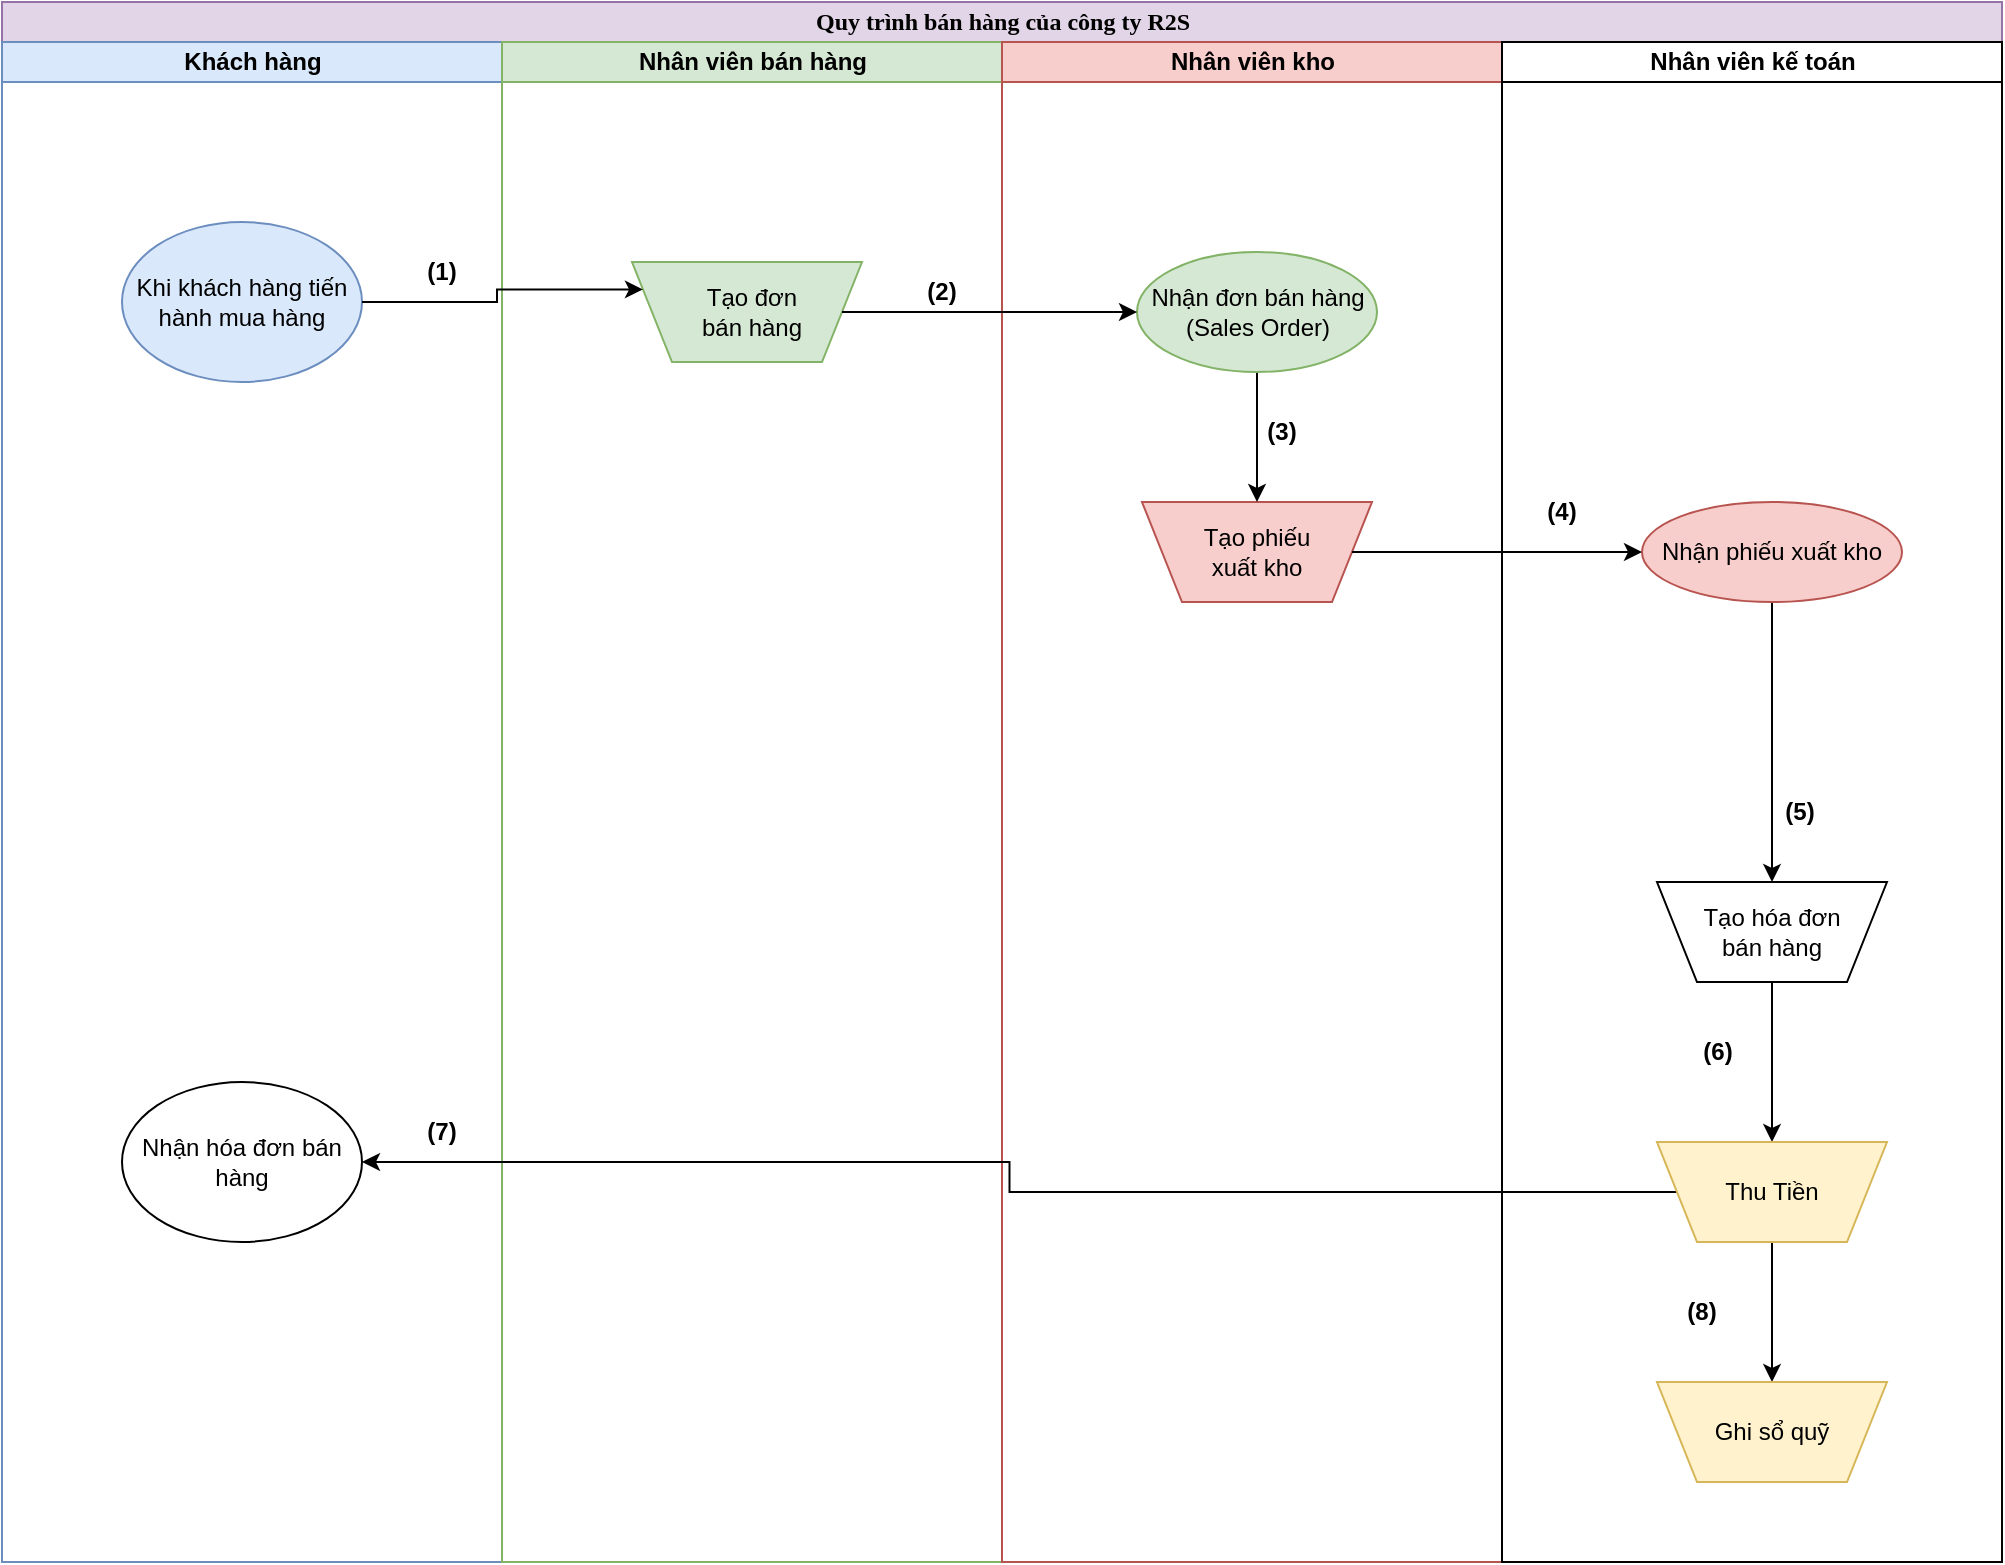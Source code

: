 <mxfile version="20.7.4" type="device" pages="6"><diagram name="B2C" id="0783ab3e-0a74-02c8-0abd-f7b4e66b4bec"><mxGraphModel dx="794" dy="438" grid="1" gridSize="10" guides="1" tooltips="1" connect="1" arrows="1" fold="1" page="1" pageScale="1" pageWidth="850" pageHeight="1100" background="none" math="0" shadow="0"><root><mxCell id="0"/><mxCell id="1" parent="0"/><mxCell id="1c1d494c118603dd-1" value="Quy trình bán hàng của công ty R2S" style="swimlane;html=1;childLayout=stackLayout;startSize=20;rounded=0;shadow=0;comic=0;labelBackgroundColor=none;strokeWidth=1;fontFamily=Verdana;fontSize=12;align=center;fillColor=#e1d5e7;strokeColor=#9673a6;fontStyle=1" parent="1" vertex="1"><mxGeometry x="40" y="20" width="1000" height="780" as="geometry"><mxRectangle x="40" y="20" width="280" height="30" as="alternateBounds"/></mxGeometry></mxCell><mxCell id="1c1d494c118603dd-2" value="Khách hàng" style="swimlane;html=1;startSize=20;fillColor=#dae8fc;strokeColor=#6c8ebf;fontStyle=1" parent="1c1d494c118603dd-1" vertex="1"><mxGeometry y="20" width="250" height="760" as="geometry"><mxRectangle y="20" width="40" height="970" as="alternateBounds"/></mxGeometry></mxCell><mxCell id="LY3IqyTHfqeZouEDEKlR-4" value="Khi khách hàng tiến hành mua hàng" style="ellipse;whiteSpace=wrap;html=1;fillColor=#dae8fc;strokeColor=#6c8ebf;" parent="1c1d494c118603dd-2" vertex="1"><mxGeometry x="60" y="90" width="120" height="80" as="geometry"/></mxCell><mxCell id="HzlfksH3r5xbNpbPsRtt-18" value="Nhận hóa đơn bán hàng" style="ellipse;whiteSpace=wrap;html=1;" parent="1c1d494c118603dd-2" vertex="1"><mxGeometry x="60" y="520" width="120" height="80" as="geometry"/></mxCell><mxCell id="HzlfksH3r5xbNpbPsRtt-27" value="(1)" style="text;html=1;strokeColor=none;fillColor=none;align=center;verticalAlign=middle;whiteSpace=wrap;rounded=0;fontStyle=1" parent="1c1d494c118603dd-2" vertex="1"><mxGeometry x="190" y="100" width="60" height="30" as="geometry"/></mxCell><mxCell id="ryeoiqEWbfa05ANsa9go-2" value="(7)" style="text;html=1;strokeColor=none;fillColor=none;align=center;verticalAlign=middle;whiteSpace=wrap;rounded=0;fontStyle=1" parent="1c1d494c118603dd-2" vertex="1"><mxGeometry x="190" y="530" width="60" height="30" as="geometry"/></mxCell><mxCell id="1c1d494c118603dd-3" value="Nhân viên bán hàng" style="swimlane;html=1;startSize=20;fillColor=#d5e8d4;strokeColor=#82b366;" parent="1c1d494c118603dd-1" vertex="1"><mxGeometry x="250" y="20" width="250" height="760" as="geometry"/></mxCell><mxCell id="HzlfksH3r5xbNpbPsRtt-2" value="" style="shape=trapezoid;perimeter=trapezoidPerimeter;whiteSpace=wrap;html=1;fixedSize=1;size=20;rotation=-180;fillColor=#d5e8d4;strokeColor=#82b366;" parent="1c1d494c118603dd-3" vertex="1"><mxGeometry x="65" y="110" width="115" height="50" as="geometry"/></mxCell><mxCell id="HzlfksH3r5xbNpbPsRtt-3" value="Tạo đơn bán hàng" style="text;html=1;strokeColor=none;fillColor=none;align=center;verticalAlign=middle;whiteSpace=wrap;rounded=0;" parent="1c1d494c118603dd-3" vertex="1"><mxGeometry x="95" y="120" width="60" height="30" as="geometry"/></mxCell><mxCell id="HzlfksH3r5xbNpbPsRtt-28" value="(2)" style="text;html=1;strokeColor=none;fillColor=none;align=center;verticalAlign=middle;whiteSpace=wrap;rounded=0;fontStyle=1" parent="1c1d494c118603dd-3" vertex="1"><mxGeometry x="190" y="110" width="60" height="30" as="geometry"/></mxCell><mxCell id="1c1d494c118603dd-4" value="Nhân viên kho" style="swimlane;html=1;startSize=20;fillColor=#f8cecc;strokeColor=#b85450;" parent="1c1d494c118603dd-1" vertex="1"><mxGeometry x="500" y="20" width="250" height="760" as="geometry"/></mxCell><mxCell id="HzlfksH3r5xbNpbPsRtt-5" value="" style="shape=trapezoid;perimeter=trapezoidPerimeter;whiteSpace=wrap;html=1;fixedSize=1;size=20;rotation=-180;fillColor=#f8cecc;strokeColor=#b85450;" parent="1c1d494c118603dd-4" vertex="1"><mxGeometry x="70" y="230" width="115" height="50" as="geometry"/></mxCell><mxCell id="HzlfksH3r5xbNpbPsRtt-6" value="Tạo phiếu xuất kho" style="text;html=1;strokeColor=none;fillColor=none;align=center;verticalAlign=middle;whiteSpace=wrap;rounded=0;" parent="1c1d494c118603dd-4" vertex="1"><mxGeometry x="95" y="245" width="65" height="20" as="geometry"/></mxCell><mxCell id="HzlfksH3r5xbNpbPsRtt-9" style="edgeStyle=orthogonalEdgeStyle;rounded=0;orthogonalLoop=1;jettySize=auto;html=1;exitX=0.5;exitY=1;exitDx=0;exitDy=0;entryX=0.5;entryY=1;entryDx=0;entryDy=0;" parent="1c1d494c118603dd-4" source="HzlfksH3r5xbNpbPsRtt-7" target="HzlfksH3r5xbNpbPsRtt-5" edge="1"><mxGeometry relative="1" as="geometry"/></mxCell><mxCell id="HzlfksH3r5xbNpbPsRtt-7" value="Nhận đơn bán hàng&lt;br&gt;(Sales Order)" style="ellipse;whiteSpace=wrap;html=1;fillColor=#d5e8d4;strokeColor=#82b366;" parent="1c1d494c118603dd-4" vertex="1"><mxGeometry x="67.5" y="105" width="120" height="60" as="geometry"/></mxCell><mxCell id="HzlfksH3r5xbNpbPsRtt-29" value="(3)" style="text;html=1;strokeColor=none;fillColor=none;align=center;verticalAlign=middle;whiteSpace=wrap;rounded=0;fontStyle=1" parent="1c1d494c118603dd-4" vertex="1"><mxGeometry x="110" y="180" width="60" height="30" as="geometry"/></mxCell><mxCell id="HzlfksH3r5xbNpbPsRtt-4" style="edgeStyle=orthogonalEdgeStyle;rounded=0;orthogonalLoop=1;jettySize=auto;html=1;exitX=1;exitY=0.5;exitDx=0;exitDy=0;entryX=1;entryY=0.75;entryDx=0;entryDy=0;" parent="1c1d494c118603dd-1" source="LY3IqyTHfqeZouEDEKlR-4" target="HzlfksH3r5xbNpbPsRtt-2" edge="1"><mxGeometry relative="1" as="geometry"/></mxCell><mxCell id="HzlfksH3r5xbNpbPsRtt-8" style="edgeStyle=orthogonalEdgeStyle;rounded=0;orthogonalLoop=1;jettySize=auto;html=1;exitX=0;exitY=0.5;exitDx=0;exitDy=0;entryX=0;entryY=0.5;entryDx=0;entryDy=0;" parent="1c1d494c118603dd-1" source="HzlfksH3r5xbNpbPsRtt-2" target="HzlfksH3r5xbNpbPsRtt-7" edge="1"><mxGeometry relative="1" as="geometry"/></mxCell><mxCell id="ryeoiqEWbfa05ANsa9go-3" style="edgeStyle=orthogonalEdgeStyle;rounded=0;orthogonalLoop=1;jettySize=auto;html=1;exitX=1;exitY=0.5;exitDx=0;exitDy=0;" parent="1c1d494c118603dd-1" source="HzlfksH3r5xbNpbPsRtt-20" target="HzlfksH3r5xbNpbPsRtt-18" edge="1"><mxGeometry relative="1" as="geometry"/></mxCell><mxCell id="HzlfksH3r5xbNpbPsRtt-1" value="Nhân viên kế toán" style="swimlane;html=1;startSize=20;" parent="1c1d494c118603dd-1" vertex="1"><mxGeometry x="750" y="20" width="250" height="760" as="geometry"/></mxCell><mxCell id="HzlfksH3r5xbNpbPsRtt-17" style="edgeStyle=orthogonalEdgeStyle;rounded=0;orthogonalLoop=1;jettySize=auto;html=1;exitX=0.5;exitY=1;exitDx=0;exitDy=0;entryX=0.5;entryY=1;entryDx=0;entryDy=0;" parent="HzlfksH3r5xbNpbPsRtt-1" source="HzlfksH3r5xbNpbPsRtt-13" target="HzlfksH3r5xbNpbPsRtt-15" edge="1"><mxGeometry relative="1" as="geometry"/></mxCell><mxCell id="HzlfksH3r5xbNpbPsRtt-13" value="Nhận phiếu xuất kho" style="ellipse;whiteSpace=wrap;html=1;fillColor=#f8cecc;strokeColor=#b85450;" parent="HzlfksH3r5xbNpbPsRtt-1" vertex="1"><mxGeometry x="70" y="230" width="130" height="50" as="geometry"/></mxCell><mxCell id="ryeoiqEWbfa05ANsa9go-1" style="edgeStyle=orthogonalEdgeStyle;rounded=0;orthogonalLoop=1;jettySize=auto;html=1;exitX=0.5;exitY=0;exitDx=0;exitDy=0;entryX=0.5;entryY=1;entryDx=0;entryDy=0;" parent="HzlfksH3r5xbNpbPsRtt-1" source="HzlfksH3r5xbNpbPsRtt-15" target="HzlfksH3r5xbNpbPsRtt-20" edge="1"><mxGeometry relative="1" as="geometry"/></mxCell><mxCell id="HzlfksH3r5xbNpbPsRtt-15" value="" style="shape=trapezoid;perimeter=trapezoidPerimeter;whiteSpace=wrap;html=1;fixedSize=1;size=20;rotation=-180;" parent="HzlfksH3r5xbNpbPsRtt-1" vertex="1"><mxGeometry x="77.5" y="420" width="115" height="50" as="geometry"/></mxCell><mxCell id="HzlfksH3r5xbNpbPsRtt-16" value="Tạo hóa đơn bán hàng" style="text;html=1;align=center;verticalAlign=middle;whiteSpace=wrap;rounded=0;" parent="HzlfksH3r5xbNpbPsRtt-1" vertex="1"><mxGeometry x="91.25" y="435" width="87.5" height="20" as="geometry"/></mxCell><mxCell id="HzlfksH3r5xbNpbPsRtt-25" style="edgeStyle=orthogonalEdgeStyle;rounded=0;orthogonalLoop=1;jettySize=auto;html=1;exitX=0.5;exitY=0;exitDx=0;exitDy=0;entryX=0.5;entryY=1;entryDx=0;entryDy=0;" parent="HzlfksH3r5xbNpbPsRtt-1" source="HzlfksH3r5xbNpbPsRtt-20" target="HzlfksH3r5xbNpbPsRtt-23" edge="1"><mxGeometry relative="1" as="geometry"/></mxCell><mxCell id="HzlfksH3r5xbNpbPsRtt-20" value="" style="shape=trapezoid;perimeter=trapezoidPerimeter;whiteSpace=wrap;html=1;fixedSize=1;size=20;rotation=-180;fillColor=#fff2cc;strokeColor=#d6b656;" parent="HzlfksH3r5xbNpbPsRtt-1" vertex="1"><mxGeometry x="77.5" y="550" width="115" height="50" as="geometry"/></mxCell><mxCell id="HzlfksH3r5xbNpbPsRtt-21" value="Thu Tiền" style="text;html=1;align=center;verticalAlign=middle;whiteSpace=wrap;rounded=0;" parent="HzlfksH3r5xbNpbPsRtt-1" vertex="1"><mxGeometry x="91.25" y="565" width="87.5" height="20" as="geometry"/></mxCell><mxCell id="HzlfksH3r5xbNpbPsRtt-23" value="" style="shape=trapezoid;perimeter=trapezoidPerimeter;whiteSpace=wrap;html=1;fixedSize=1;size=20;rotation=-180;fillColor=#fff2cc;strokeColor=#d6b656;" parent="HzlfksH3r5xbNpbPsRtt-1" vertex="1"><mxGeometry x="77.5" y="670" width="115" height="50" as="geometry"/></mxCell><mxCell id="HzlfksH3r5xbNpbPsRtt-24" value="Ghi sổ quỹ" style="text;html=1;align=center;verticalAlign=middle;whiteSpace=wrap;rounded=0;" parent="HzlfksH3r5xbNpbPsRtt-1" vertex="1"><mxGeometry x="91.25" y="685" width="87.5" height="20" as="geometry"/></mxCell><mxCell id="HzlfksH3r5xbNpbPsRtt-32" value="(4)" style="text;html=1;strokeColor=none;fillColor=none;align=center;verticalAlign=middle;whiteSpace=wrap;rounded=0;fontStyle=1" parent="HzlfksH3r5xbNpbPsRtt-1" vertex="1"><mxGeometry y="220" width="60" height="30" as="geometry"/></mxCell><mxCell id="HzlfksH3r5xbNpbPsRtt-33" value="(5)" style="text;html=1;strokeColor=none;fillColor=none;align=center;verticalAlign=middle;whiteSpace=wrap;rounded=0;fontStyle=1" parent="HzlfksH3r5xbNpbPsRtt-1" vertex="1"><mxGeometry x="118.75" y="370" width="60" height="30" as="geometry"/></mxCell><mxCell id="HzlfksH3r5xbNpbPsRtt-35" value="(6)" style="text;html=1;strokeColor=none;fillColor=none;align=center;verticalAlign=middle;whiteSpace=wrap;rounded=0;fontStyle=1" parent="HzlfksH3r5xbNpbPsRtt-1" vertex="1"><mxGeometry x="77.5" y="490" width="60" height="30" as="geometry"/></mxCell><mxCell id="HzlfksH3r5xbNpbPsRtt-36" value="(8)" style="text;html=1;strokeColor=none;fillColor=none;align=center;verticalAlign=middle;whiteSpace=wrap;rounded=0;fontStyle=1" parent="HzlfksH3r5xbNpbPsRtt-1" vertex="1"><mxGeometry x="70" y="620" width="60" height="30" as="geometry"/></mxCell><mxCell id="R-PIMl-g3uUbNbNP16pm-1" style="edgeStyle=orthogonalEdgeStyle;rounded=0;orthogonalLoop=1;jettySize=auto;html=1;exitX=0;exitY=0.5;exitDx=0;exitDy=0;entryX=0;entryY=0.5;entryDx=0;entryDy=0;" parent="1c1d494c118603dd-1" source="HzlfksH3r5xbNpbPsRtt-5" target="HzlfksH3r5xbNpbPsRtt-13" edge="1"><mxGeometry relative="1" as="geometry"/></mxCell></root></mxGraphModel></diagram><diagram id="L-VyC2P_eyo_HGoHua6M" name="UCLogin"><mxGraphModel dx="782" dy="468" grid="1" gridSize="10" guides="1" tooltips="1" connect="1" arrows="1" fold="1" page="1" pageScale="1" pageWidth="827" pageHeight="1169" math="0" shadow="0"><root><mxCell id="0"/><mxCell id="1" parent="0"/><mxCell id="OkXrt2aF-uo0Fv2iWlQ1-19" value="" style="rounded=0;whiteSpace=wrap;html=1;fillColor=#dae8fc;strokeColor=#6c8ebf;" parent="1" vertex="1"><mxGeometry x="260" y="330" width="320" height="210" as="geometry"/></mxCell><mxCell id="OkXrt2aF-uo0Fv2iWlQ1-20" style="edgeStyle=none;rounded=0;orthogonalLoop=1;jettySize=auto;html=1;exitX=1;exitY=0.333;exitDx=0;exitDy=0;exitPerimeter=0;entryX=0;entryY=0.5;entryDx=0;entryDy=0;endArrow=none;endFill=0;" parent="1" source="OkXrt2aF-uo0Fv2iWlQ1-22" target="OkXrt2aF-uo0Fv2iWlQ1-26" edge="1"><mxGeometry relative="1" as="geometry"/></mxCell><mxCell id="OkXrt2aF-uo0Fv2iWlQ1-21" style="edgeStyle=none;rounded=0;orthogonalLoop=1;jettySize=auto;html=1;exitX=1;exitY=0.333;exitDx=0;exitDy=0;exitPerimeter=0;entryX=0;entryY=0.5;entryDx=0;entryDy=0;endArrow=none;endFill=0;" parent="1" source="OkXrt2aF-uo0Fv2iWlQ1-22" target="OkXrt2aF-uo0Fv2iWlQ1-27" edge="1"><mxGeometry relative="1" as="geometry"/></mxCell><mxCell id="OkXrt2aF-uo0Fv2iWlQ1-22" value="Nhân viên" style="shape=umlActor;verticalLabelPosition=bottom;verticalAlign=top;html=1;outlineConnect=0;" parent="1" vertex="1"><mxGeometry x="140" y="420" width="30" height="60" as="geometry"/></mxCell><mxCell id="OkXrt2aF-uo0Fv2iWlQ1-23" value="Hệ Thống Đăng Nhập" style="text;html=1;strokeColor=none;fillColor=none;align=center;verticalAlign=middle;whiteSpace=wrap;rounded=0;" parent="1" vertex="1"><mxGeometry x="357" y="340" width="126" height="30" as="geometry"/></mxCell><mxCell id="OkXrt2aF-uo0Fv2iWlQ1-24" style="edgeStyle=orthogonalEdgeStyle;rounded=0;orthogonalLoop=1;jettySize=auto;html=1;exitX=0;exitY=0.5;exitDx=0;exitDy=0;entryX=1;entryY=0.5;entryDx=0;entryDy=0;dashed=1;" parent="1" source="OkXrt2aF-uo0Fv2iWlQ1-25" target="OkXrt2aF-uo0Fv2iWlQ1-26" edge="1"><mxGeometry relative="1" as="geometry"/></mxCell><mxCell id="OkXrt2aF-uo0Fv2iWlQ1-25" value="Đăng Xuất" style="ellipse;whiteSpace=wrap;html=1;" parent="1" vertex="1"><mxGeometry x="460" y="395" width="100" height="50" as="geometry"/></mxCell><mxCell id="OkXrt2aF-uo0Fv2iWlQ1-26" value="Đăng Nhập" style="ellipse;whiteSpace=wrap;html=1;" parent="1" vertex="1"><mxGeometry x="270" y="395" width="100" height="50" as="geometry"/></mxCell><mxCell id="OkXrt2aF-uo0Fv2iWlQ1-27" value="Quên mật khẩu" style="ellipse;whiteSpace=wrap;html=1;" parent="1" vertex="1"><mxGeometry x="270" y="470" width="100" height="50" as="geometry"/></mxCell><mxCell id="OkXrt2aF-uo0Fv2iWlQ1-28" style="edgeStyle=orthogonalEdgeStyle;rounded=0;orthogonalLoop=1;jettySize=auto;html=1;exitX=0;exitY=0.5;exitDx=0;exitDy=0;entryX=1;entryY=0.5;entryDx=0;entryDy=0;dashed=1;" parent="1" source="OkXrt2aF-uo0Fv2iWlQ1-29" target="OkXrt2aF-uo0Fv2iWlQ1-27" edge="1"><mxGeometry relative="1" as="geometry"/></mxCell><mxCell id="OkXrt2aF-uo0Fv2iWlQ1-29" value="Thay đổi mật khẩu" style="ellipse;whiteSpace=wrap;html=1;" parent="1" vertex="1"><mxGeometry x="460" y="470" width="100" height="50" as="geometry"/></mxCell><mxCell id="OkXrt2aF-uo0Fv2iWlQ1-30" value="&amp;lt;&amp;lt;extend&amp;gt;&amp;gt;" style="text;html=1;strokeColor=none;fillColor=none;align=center;verticalAlign=middle;whiteSpace=wrap;rounded=0;" parent="1" vertex="1"><mxGeometry x="383.5" y="395" width="60" height="30" as="geometry"/></mxCell><mxCell id="OkXrt2aF-uo0Fv2iWlQ1-31" value="&amp;lt;&amp;lt;extend&amp;gt;&amp;gt;" style="text;html=1;strokeColor=none;fillColor=none;align=center;verticalAlign=middle;whiteSpace=wrap;rounded=0;" parent="1" vertex="1"><mxGeometry x="383.5" y="470" width="60" height="30" as="geometry"/></mxCell></root></mxGraphModel></diagram><diagram id="eMIqERhKyjH9aKq5iknF" name="UCSP"><mxGraphModel dx="920" dy="551" grid="1" gridSize="10" guides="1" tooltips="1" connect="1" arrows="1" fold="1" page="1" pageScale="1" pageWidth="827" pageHeight="1169" math="0" shadow="0"><root><mxCell id="0"/><mxCell id="1" parent="0"/><mxCell id="SNg6VLsdLNiLocSTKhVa-2" value="" style="rounded=0;whiteSpace=wrap;html=1;fillColor=#fff2cc;strokeColor=#d6b656;" parent="1" vertex="1"><mxGeometry x="290" y="350" width="380" height="410" as="geometry"/></mxCell><mxCell id="MubecmYtIiM5NM7UgUHd-66" style="edgeStyle=none;rounded=0;orthogonalLoop=1;jettySize=auto;html=1;exitX=1;exitY=0.333;exitDx=0;exitDy=0;exitPerimeter=0;entryX=0;entryY=0;entryDx=0;entryDy=0;startArrow=none;startFill=0;endArrow=none;endFill=0;" parent="1" source="SNg6VLsdLNiLocSTKhVa-1" target="SNg6VLsdLNiLocSTKhVa-5" edge="1"><mxGeometry relative="1" as="geometry"/></mxCell><mxCell id="MubecmYtIiM5NM7UgUHd-67" style="edgeStyle=none;rounded=0;orthogonalLoop=1;jettySize=auto;html=1;exitX=1;exitY=0.333;exitDx=0;exitDy=0;exitPerimeter=0;entryX=0;entryY=0;entryDx=0;entryDy=0;startArrow=none;startFill=0;endArrow=none;endFill=0;" parent="1" source="SNg6VLsdLNiLocSTKhVa-1" target="SNg6VLsdLNiLocSTKhVa-10" edge="1"><mxGeometry relative="1" as="geometry"/></mxCell><mxCell id="MubecmYtIiM5NM7UgUHd-71" style="edgeStyle=none;rounded=0;orthogonalLoop=1;jettySize=auto;html=1;exitX=1;exitY=0.333;exitDx=0;exitDy=0;exitPerimeter=0;entryX=0;entryY=0.5;entryDx=0;entryDy=0;startArrow=none;startFill=0;endArrow=none;endFill=0;" parent="1" source="SNg6VLsdLNiLocSTKhVa-1" edge="1"><mxGeometry relative="1" as="geometry"><mxPoint x="330" y="670" as="targetPoint"/></mxGeometry></mxCell><mxCell id="SNg6VLsdLNiLocSTKhVa-1" value="Nhân viên bán hàng" style="shape=umlActor;verticalLabelPosition=bottom;verticalAlign=top;html=1;outlineConnect=0;fillColor=#d5e8d4;strokeColor=#82b366;" parent="1" vertex="1"><mxGeometry x="180" y="420" width="30" height="60" as="geometry"/></mxCell><mxCell id="MubecmYtIiM5NM7UgUHd-65" style="edgeStyle=none;rounded=0;orthogonalLoop=1;jettySize=auto;html=1;exitX=0;exitY=0.333;exitDx=0;exitDy=0;exitPerimeter=0;entryX=1;entryY=0.5;entryDx=0;entryDy=0;startArrow=none;startFill=0;endArrow=none;endFill=0;" parent="1" source="SNg6VLsdLNiLocSTKhVa-3" target="SNg6VLsdLNiLocSTKhVa-10" edge="1"><mxGeometry relative="1" as="geometry"/></mxCell><mxCell id="SNg6VLsdLNiLocSTKhVa-3" value="Nhân viên kho" style="shape=umlActor;verticalLabelPosition=bottom;verticalAlign=top;html=1;outlineConnect=0;fillColor=#dae8fc;strokeColor=#6c8ebf;" parent="1" vertex="1"><mxGeometry x="720" y="600" width="30" height="60" as="geometry"/></mxCell><mxCell id="SNg6VLsdLNiLocSTKhVa-4" value="Hệ thống danh mục sản phẩm" style="text;html=1;strokeColor=#ae4132;fillColor=#fad9d5;align=center;verticalAlign=middle;whiteSpace=wrap;rounded=0;" parent="1" vertex="1"><mxGeometry x="387.5" y="370" width="185" height="30" as="geometry"/></mxCell><mxCell id="SNg6VLsdLNiLocSTKhVa-5" value="Thêm sản phẩm" style="ellipse;whiteSpace=wrap;html=1;fillColor=#b0e3e6;strokeColor=#0e8088;" parent="1" vertex="1"><mxGeometry x="330" y="420" width="120" height="80" as="geometry"/></mxCell><mxCell id="MubecmYtIiM5NM7UgUHd-68" style="edgeStyle=none;rounded=0;orthogonalLoop=1;jettySize=auto;html=1;exitX=0;exitY=0.5;exitDx=0;exitDy=0;entryX=1;entryY=0.5;entryDx=0;entryDy=0;startArrow=none;startFill=0;endArrow=classic;endFill=1;dashed=1;" parent="1" source="SNg6VLsdLNiLocSTKhVa-6" target="SNg6VLsdLNiLocSTKhVa-5" edge="1"><mxGeometry relative="1" as="geometry"/></mxCell><mxCell id="SNg6VLsdLNiLocSTKhVa-6" value="Sửa sản phẩm" style="ellipse;whiteSpace=wrap;html=1;fillColor=#b0e3e6;strokeColor=#0e8088;" parent="1" vertex="1"><mxGeometry x="530" y="435" width="120" height="80" as="geometry"/></mxCell><mxCell id="SNg6VLsdLNiLocSTKhVa-7" value="Xóa sản phẩm" style="ellipse;whiteSpace=wrap;html=1;fillColor=#b0e3e6;strokeColor=#0e8088;" parent="1" vertex="1"><mxGeometry x="320" y="650" width="120" height="80" as="geometry"/></mxCell><mxCell id="SNg6VLsdLNiLocSTKhVa-10" value="Xem sản phẩm" style="ellipse;whiteSpace=wrap;html=1;fillColor=#b0e3e6;strokeColor=#0e8088;" parent="1" vertex="1"><mxGeometry x="330" y="515" width="120" height="80" as="geometry"/></mxCell><mxCell id="MubecmYtIiM5NM7UgUHd-5" value="&amp;lt;&amp;lt;extend&amp;gt;&amp;gt;" style="text;html=1;strokeColor=none;fillColor=none;align=center;verticalAlign=middle;whiteSpace=wrap;rounded=0;rotation=10;" parent="1" vertex="1"><mxGeometry x="470" y="445" width="60" height="30" as="geometry"/></mxCell><mxCell id="MubecmYtIiM5NM7UgUHd-9" value="" style="rounded=0;whiteSpace=wrap;html=1;fillColor=#fff2cc;strokeColor=#d6b656;" parent="1" vertex="1"><mxGeometry x="170" y="880" width="470" height="490" as="geometry"/></mxCell><mxCell id="MubecmYtIiM5NM7UgUHd-69" style="edgeStyle=none;rounded=0;orthogonalLoop=1;jettySize=auto;html=1;exitX=0;exitY=0.333;exitDx=0;exitDy=0;exitPerimeter=0;entryX=1;entryY=0.5;entryDx=0;entryDy=0;startArrow=none;startFill=0;endArrow=none;endFill=0;" parent="1" source="MubecmYtIiM5NM7UgUHd-17" target="MubecmYtIiM5NM7UgUHd-26" edge="1"><mxGeometry relative="1" as="geometry"/></mxCell><mxCell id="MubecmYtIiM5NM7UgUHd-70" style="edgeStyle=none;rounded=0;orthogonalLoop=1;jettySize=auto;html=1;exitX=0;exitY=0.333;exitDx=0;exitDy=0;exitPerimeter=0;entryX=1;entryY=0.5;entryDx=0;entryDy=0;startArrow=none;startFill=0;endArrow=none;endFill=0;" parent="1" source="MubecmYtIiM5NM7UgUHd-17" target="MubecmYtIiM5NM7UgUHd-19" edge="1"><mxGeometry relative="1" as="geometry"/></mxCell><mxCell id="MubecmYtIiM5NM7UgUHd-112" style="edgeStyle=none;rounded=0;orthogonalLoop=1;jettySize=auto;html=1;exitX=0;exitY=0.333;exitDx=0;exitDy=0;exitPerimeter=0;entryX=1;entryY=0.5;entryDx=0;entryDy=0;startArrow=none;startFill=0;endArrow=none;endFill=0;" parent="1" source="MubecmYtIiM5NM7UgUHd-17" edge="1"><mxGeometry relative="1" as="geometry"><mxPoint x="487.5" y="1310" as="targetPoint"/></mxGeometry></mxCell><mxCell id="MubecmYtIiM5NM7UgUHd-17" value="Nhân viên kế toán" style="shape=umlActor;verticalLabelPosition=bottom;verticalAlign=top;html=1;outlineConnect=0;fillColor=#fad9d5;strokeColor=#ae4132;" parent="1" vertex="1"><mxGeometry x="740" y="1120" width="30" height="60" as="geometry"/></mxCell><mxCell id="MubecmYtIiM5NM7UgUHd-18" value="Hệ thống quản lý hóa đơn" style="text;html=1;strokeColor=#ae4132;fillColor=#fad9d5;align=center;verticalAlign=middle;whiteSpace=wrap;rounded=0;" parent="1" vertex="1"><mxGeometry x="325" y="900" width="205" height="30" as="geometry"/></mxCell><mxCell id="MubecmYtIiM5NM7UgUHd-19" value="Thêm phiếu" style="ellipse;whiteSpace=wrap;html=1;fillColor=#b0e3e6;strokeColor=#0e8088;" parent="1" vertex="1"><mxGeometry x="367.5" y="940" width="120" height="80" as="geometry"/></mxCell><mxCell id="MubecmYtIiM5NM7UgUHd-80" style="edgeStyle=none;rounded=0;orthogonalLoop=1;jettySize=auto;html=1;exitX=1;exitY=0.5;exitDx=0;exitDy=0;entryX=0;entryY=0.5;entryDx=0;entryDy=0;startArrow=none;startFill=0;endArrow=classic;endFill=1;dashed=1;" parent="1" source="MubecmYtIiM5NM7UgUHd-21" target="MubecmYtIiM5NM7UgUHd-19" edge="1"><mxGeometry relative="1" as="geometry"/></mxCell><mxCell id="MubecmYtIiM5NM7UgUHd-21" value="Sửa phiếu" style="ellipse;whiteSpace=wrap;html=1;fillColor=#b0e3e6;strokeColor=#0e8088;" parent="1" vertex="1"><mxGeometry x="187.5" y="990" width="120" height="80" as="geometry"/></mxCell><mxCell id="MubecmYtIiM5NM7UgUHd-23" value="Xóa phiếu" style="ellipse;whiteSpace=wrap;html=1;fillColor=#b0e3e6;strokeColor=#0e8088;" parent="1" vertex="1"><mxGeometry x="367.5" y="1280" width="120" height="80" as="geometry"/></mxCell><mxCell id="MubecmYtIiM5NM7UgUHd-26" value="Xem phiếu" style="ellipse;whiteSpace=wrap;html=1;fillColor=#b0e3e6;strokeColor=#0e8088;" parent="1" vertex="1"><mxGeometry x="367.5" y="1180" width="120" height="80" as="geometry"/></mxCell><mxCell id="MubecmYtIiM5NM7UgUHd-29" value="&amp;lt;&amp;lt;extend&amp;gt;&amp;gt;" style="text;html=1;strokeColor=none;fillColor=none;align=center;verticalAlign=middle;whiteSpace=wrap;rounded=0;rotation=-45;" parent="1" vertex="1"><mxGeometry x="300" y="980" width="60" height="30" as="geometry"/></mxCell><mxCell id="MubecmYtIiM5NM7UgUHd-37" value="&amp;lt;&amp;lt;extend&amp;gt;&amp;gt;" style="text;html=1;strokeColor=none;fillColor=none;align=center;verticalAlign=middle;whiteSpace=wrap;rounded=0;rotation=90;" parent="1" vertex="1"><mxGeometry x="414" y="1040" width="60" height="30" as="geometry"/></mxCell><mxCell id="MubecmYtIiM5NM7UgUHd-81" style="edgeStyle=none;rounded=0;orthogonalLoop=1;jettySize=auto;html=1;exitX=0.5;exitY=0;exitDx=0;exitDy=0;dashed=1;startArrow=none;startFill=0;endArrow=classic;endFill=1;" parent="1" source="MubecmYtIiM5NM7UgUHd-49" target="MubecmYtIiM5NM7UgUHd-19" edge="1"><mxGeometry relative="1" as="geometry"/></mxCell><mxCell id="MubecmYtIiM5NM7UgUHd-49" value="In phiếu" style="ellipse;whiteSpace=wrap;html=1;fillColor=#b0e3e6;strokeColor=#0e8088;" parent="1" vertex="1"><mxGeometry x="367.5" y="1089" width="120" height="80" as="geometry"/></mxCell><mxCell id="MubecmYtIiM5NM7UgUHd-63" style="edgeStyle=none;rounded=0;orthogonalLoop=1;jettySize=auto;html=1;exitX=0.5;exitY=0;exitDx=0;exitDy=0;startArrow=none;startFill=0;endArrow=none;endFill=0;" parent="1" source="MubecmYtIiM5NM7UgUHd-23" target="MubecmYtIiM5NM7UgUHd-23" edge="1"><mxGeometry relative="1" as="geometry"/></mxCell><mxCell id="MubecmYtIiM5NM7UgUHd-83" value="" style="rounded=0;whiteSpace=wrap;html=1;fillColor=#fff2cc;strokeColor=#d6b656;" parent="1" vertex="1"><mxGeometry x="1020" y="870" width="430" height="460" as="geometry"/></mxCell><mxCell id="MubecmYtIiM5NM7UgUHd-84" style="edgeStyle=none;rounded=0;orthogonalLoop=1;jettySize=auto;html=1;exitX=0;exitY=0.333;exitDx=0;exitDy=0;exitPerimeter=0;entryX=1;entryY=0.5;entryDx=0;entryDy=0;startArrow=none;startFill=0;endArrow=none;endFill=0;" parent="1" source="MubecmYtIiM5NM7UgUHd-86" target="MubecmYtIiM5NM7UgUHd-93" edge="1"><mxGeometry relative="1" as="geometry"/></mxCell><mxCell id="MubecmYtIiM5NM7UgUHd-85" style="edgeStyle=none;rounded=0;orthogonalLoop=1;jettySize=auto;html=1;exitX=0;exitY=0.333;exitDx=0;exitDy=0;exitPerimeter=0;entryX=1;entryY=0.5;entryDx=0;entryDy=0;startArrow=none;startFill=0;endArrow=none;endFill=0;" parent="1" source="MubecmYtIiM5NM7UgUHd-86" target="MubecmYtIiM5NM7UgUHd-88" edge="1"><mxGeometry relative="1" as="geometry"/></mxCell><mxCell id="MubecmYtIiM5NM7UgUHd-86" value="Nhân viên bán hàng" style="shape=umlActor;verticalLabelPosition=bottom;verticalAlign=top;html=1;outlineConnect=0;fillColor=#fad9d5;strokeColor=#ae4132;" parent="1" vertex="1"><mxGeometry x="1580" y="1110" width="30" height="60" as="geometry"/></mxCell><mxCell id="MubecmYtIiM5NM7UgUHd-87" value="Hệ thống quản lý khách hàng" style="text;html=1;strokeColor=#ae4132;fillColor=#fad9d5;align=center;verticalAlign=middle;whiteSpace=wrap;rounded=0;" parent="1" vertex="1"><mxGeometry x="1150" y="890" width="205" height="30" as="geometry"/></mxCell><mxCell id="MubecmYtIiM5NM7UgUHd-88" value="Thêm khách hàng" style="ellipse;whiteSpace=wrap;html=1;fillColor=#b0e3e6;strokeColor=#0e8088;" parent="1" vertex="1"><mxGeometry x="1207.5" y="930" width="120" height="80" as="geometry"/></mxCell><mxCell id="MubecmYtIiM5NM7UgUHd-89" style="edgeStyle=none;rounded=0;orthogonalLoop=1;jettySize=auto;html=1;exitX=1;exitY=0.5;exitDx=0;exitDy=0;entryX=0;entryY=0.5;entryDx=0;entryDy=0;startArrow=none;startFill=0;endArrow=classic;endFill=1;dashed=1;" parent="1" source="MubecmYtIiM5NM7UgUHd-90" target="MubecmYtIiM5NM7UgUHd-88" edge="1"><mxGeometry relative="1" as="geometry"/></mxCell><mxCell id="MubecmYtIiM5NM7UgUHd-90" value="Sửa phiếu" style="ellipse;whiteSpace=wrap;html=1;fillColor=#b0e3e6;strokeColor=#0e8088;" parent="1" vertex="1"><mxGeometry x="1030" y="980" width="120" height="80" as="geometry"/></mxCell><mxCell id="MubecmYtIiM5NM7UgUHd-92" value="Xóa khách" style="ellipse;whiteSpace=wrap;html=1;fillColor=#b0e3e6;strokeColor=#0e8088;" parent="1" vertex="1"><mxGeometry x="1200" y="1240" width="120" height="80" as="geometry"/></mxCell><mxCell id="MubecmYtIiM5NM7UgUHd-93" value="Xem khách hàng" style="ellipse;whiteSpace=wrap;html=1;fillColor=#b0e3e6;strokeColor=#0e8088;" parent="1" vertex="1"><mxGeometry x="1207.5" y="1080" width="120" height="80" as="geometry"/></mxCell><mxCell id="MubecmYtIiM5NM7UgUHd-94" value="&amp;lt;&amp;lt;extend&amp;gt;&amp;gt;" style="text;html=1;strokeColor=none;fillColor=none;align=center;verticalAlign=middle;whiteSpace=wrap;rounded=0;rotation=-45;" parent="1" vertex="1"><mxGeometry x="1140" y="970" width="60" height="30" as="geometry"/></mxCell><mxCell id="MubecmYtIiM5NM7UgUHd-98" style="edgeStyle=none;rounded=0;orthogonalLoop=1;jettySize=auto;html=1;exitX=0.5;exitY=0;exitDx=0;exitDy=0;startArrow=none;startFill=0;endArrow=none;endFill=0;" parent="1" source="MubecmYtIiM5NM7UgUHd-92" target="MubecmYtIiM5NM7UgUHd-92" edge="1"><mxGeometry relative="1" as="geometry"/></mxCell><mxCell id="MubecmYtIiM5NM7UgUHd-100" style="edgeStyle=none;rounded=0;orthogonalLoop=1;jettySize=auto;html=1;exitX=1;exitY=0.333;exitDx=0;exitDy=0;exitPerimeter=0;entryX=0;entryY=0.5;entryDx=0;entryDy=0;startArrow=none;startFill=0;endArrow=none;endFill=0;" parent="1" source="MubecmYtIiM5NM7UgUHd-102" edge="1"><mxGeometry relative="1" as="geometry"><mxPoint x="1207.5" y="1270" as="targetPoint"/></mxGeometry></mxCell><mxCell id="MubecmYtIiM5NM7UgUHd-101" style="edgeStyle=none;rounded=0;orthogonalLoop=1;jettySize=auto;html=1;exitX=1;exitY=0.333;exitDx=0;exitDy=0;exitPerimeter=0;entryX=0;entryY=0.5;entryDx=0;entryDy=0;startArrow=none;startFill=0;endArrow=none;endFill=0;" parent="1" source="MubecmYtIiM5NM7UgUHd-102" target="MubecmYtIiM5NM7UgUHd-93" edge="1"><mxGeometry relative="1" as="geometry"/></mxCell><mxCell id="MubecmYtIiM5NM7UgUHd-102" value="Trưởng phòng kinh doanh" style="shape=umlActor;verticalLabelPosition=bottom;verticalAlign=top;html=1;outlineConnect=0;fillColor=#b1ddf0;strokeColor=#10739e;" parent="1" vertex="1"><mxGeometry x="920" y="1120" width="30" height="60" as="geometry"/></mxCell><mxCell id="MubecmYtIiM5NM7UgUHd-108" style="edgeStyle=none;rounded=0;orthogonalLoop=1;jettySize=auto;html=1;exitX=1;exitY=0.333;exitDx=0;exitDy=0;exitPerimeter=0;entryX=0;entryY=0.5;entryDx=0;entryDy=0;startArrow=none;startFill=0;endArrow=none;endFill=0;" parent="1" source="MubecmYtIiM5NM7UgUHd-107" target="MubecmYtIiM5NM7UgUHd-26" edge="1"><mxGeometry relative="1" as="geometry"/></mxCell><mxCell id="MubecmYtIiM5NM7UgUHd-107" value="Kế toán trưởng" style="shape=umlActor;verticalLabelPosition=bottom;verticalAlign=top;html=1;outlineConnect=0;fillColor=#fad7ac;strokeColor=#b46504;" parent="1" vertex="1"><mxGeometry x="80" y="1280" width="30" height="60" as="geometry"/></mxCell><mxCell id="_fgS_hNtrOk3G3Wzm550-2" value="" style="rounded=0;whiteSpace=wrap;html=1;fillColor=#fff2cc;strokeColor=#d6b656;" vertex="1" parent="1"><mxGeometry x="170" y="1470" width="470" height="490" as="geometry"/></mxCell><mxCell id="_fgS_hNtrOk3G3Wzm550-3" style="edgeStyle=none;rounded=0;orthogonalLoop=1;jettySize=auto;html=1;exitX=0;exitY=0.333;exitDx=0;exitDy=0;exitPerimeter=0;entryX=1;entryY=0.5;entryDx=0;entryDy=0;startArrow=none;startFill=0;endArrow=none;endFill=0;" edge="1" parent="1" source="_fgS_hNtrOk3G3Wzm550-6" target="_fgS_hNtrOk3G3Wzm550-12"><mxGeometry relative="1" as="geometry"/></mxCell><mxCell id="_fgS_hNtrOk3G3Wzm550-4" style="edgeStyle=none;rounded=0;orthogonalLoop=1;jettySize=auto;html=1;exitX=0;exitY=0.333;exitDx=0;exitDy=0;exitPerimeter=0;entryX=1;entryY=0.5;entryDx=0;entryDy=0;startArrow=none;startFill=0;endArrow=none;endFill=0;" edge="1" parent="1" source="_fgS_hNtrOk3G3Wzm550-6" target="_fgS_hNtrOk3G3Wzm550-8"><mxGeometry relative="1" as="geometry"/></mxCell><mxCell id="_fgS_hNtrOk3G3Wzm550-6" value="Nhân viên bán hàng" style="shape=umlActor;verticalLabelPosition=bottom;verticalAlign=top;html=1;outlineConnect=0;fillColor=#fad9d5;strokeColor=#ae4132;" vertex="1" parent="1"><mxGeometry x="740" y="1710" width="30" height="60" as="geometry"/></mxCell><mxCell id="_fgS_hNtrOk3G3Wzm550-7" value="Hệ thống quản lý đơn hàng bán" style="text;html=1;strokeColor=#ae4132;fillColor=#fad9d5;align=center;verticalAlign=middle;whiteSpace=wrap;rounded=0;" vertex="1" parent="1"><mxGeometry x="325" y="1490" width="205" height="30" as="geometry"/></mxCell><mxCell id="_fgS_hNtrOk3G3Wzm550-8" value="Thêm phiếu" style="ellipse;whiteSpace=wrap;html=1;fillColor=#b0e3e6;strokeColor=#0e8088;" vertex="1" parent="1"><mxGeometry x="367.5" y="1530" width="120" height="80" as="geometry"/></mxCell><mxCell id="_fgS_hNtrOk3G3Wzm550-9" style="edgeStyle=none;rounded=0;orthogonalLoop=1;jettySize=auto;html=1;exitX=1;exitY=0.5;exitDx=0;exitDy=0;entryX=0;entryY=0.5;entryDx=0;entryDy=0;startArrow=none;startFill=0;endArrow=classic;endFill=1;dashed=1;" edge="1" parent="1" source="_fgS_hNtrOk3G3Wzm550-10" target="_fgS_hNtrOk3G3Wzm550-8"><mxGeometry relative="1" as="geometry"/></mxCell><mxCell id="_fgS_hNtrOk3G3Wzm550-10" value="Sửa phiếu" style="ellipse;whiteSpace=wrap;html=1;fillColor=#b0e3e6;strokeColor=#0e8088;" vertex="1" parent="1"><mxGeometry x="187.5" y="1580" width="120" height="80" as="geometry"/></mxCell><mxCell id="_fgS_hNtrOk3G3Wzm550-11" value="Xóa phiếu" style="ellipse;whiteSpace=wrap;html=1;fillColor=#b0e3e6;strokeColor=#0e8088;" vertex="1" parent="1"><mxGeometry x="367.5" y="1870" width="120" height="80" as="geometry"/></mxCell><mxCell id="_fgS_hNtrOk3G3Wzm550-12" value="Xem phiếu" style="ellipse;whiteSpace=wrap;html=1;fillColor=#b0e3e6;strokeColor=#0e8088;" vertex="1" parent="1"><mxGeometry x="367.5" y="1770" width="120" height="80" as="geometry"/></mxCell><mxCell id="_fgS_hNtrOk3G3Wzm550-13" value="&amp;lt;&amp;lt;extend&amp;gt;&amp;gt;" style="text;html=1;strokeColor=none;fillColor=none;align=center;verticalAlign=middle;whiteSpace=wrap;rounded=0;rotation=-45;" vertex="1" parent="1"><mxGeometry x="300" y="1570" width="60" height="30" as="geometry"/></mxCell><mxCell id="_fgS_hNtrOk3G3Wzm550-14" value="&amp;lt;&amp;lt;extend&amp;gt;&amp;gt;" style="text;html=1;strokeColor=none;fillColor=none;align=center;verticalAlign=middle;whiteSpace=wrap;rounded=0;rotation=90;" vertex="1" parent="1"><mxGeometry x="414" y="1630" width="60" height="30" as="geometry"/></mxCell><mxCell id="_fgS_hNtrOk3G3Wzm550-15" style="edgeStyle=none;rounded=0;orthogonalLoop=1;jettySize=auto;html=1;exitX=0.5;exitY=0;exitDx=0;exitDy=0;dashed=1;startArrow=none;startFill=0;endArrow=classic;endFill=1;" edge="1" parent="1" source="_fgS_hNtrOk3G3Wzm550-16" target="_fgS_hNtrOk3G3Wzm550-8"><mxGeometry relative="1" as="geometry"/></mxCell><mxCell id="_fgS_hNtrOk3G3Wzm550-16" value="In phiếu" style="ellipse;whiteSpace=wrap;html=1;fillColor=#b0e3e6;strokeColor=#0e8088;" vertex="1" parent="1"><mxGeometry x="367.5" y="1679" width="120" height="80" as="geometry"/></mxCell><mxCell id="_fgS_hNtrOk3G3Wzm550-17" style="edgeStyle=none;rounded=0;orthogonalLoop=1;jettySize=auto;html=1;exitX=0.5;exitY=0;exitDx=0;exitDy=0;startArrow=none;startFill=0;endArrow=none;endFill=0;" edge="1" parent="1" source="_fgS_hNtrOk3G3Wzm550-11" target="_fgS_hNtrOk3G3Wzm550-11"><mxGeometry relative="1" as="geometry"/></mxCell><mxCell id="_fgS_hNtrOk3G3Wzm550-18" style="edgeStyle=none;rounded=0;orthogonalLoop=1;jettySize=auto;html=1;exitX=1;exitY=0.333;exitDx=0;exitDy=0;exitPerimeter=0;entryX=0;entryY=0.5;entryDx=0;entryDy=0;startArrow=none;startFill=0;endArrow=none;endFill=0;" edge="1" parent="1" source="_fgS_hNtrOk3G3Wzm550-19" target="_fgS_hNtrOk3G3Wzm550-12"><mxGeometry relative="1" as="geometry"/></mxCell><mxCell id="_fgS_hNtrOk3G3Wzm550-24" style="edgeStyle=none;rounded=0;orthogonalLoop=1;jettySize=auto;html=1;exitX=1;exitY=0.333;exitDx=0;exitDy=0;exitPerimeter=0;entryX=0;entryY=0.5;entryDx=0;entryDy=0;endArrow=none;endFill=0;" edge="1" parent="1" source="_fgS_hNtrOk3G3Wzm550-19" target="_fgS_hNtrOk3G3Wzm550-11"><mxGeometry relative="1" as="geometry"/></mxCell><mxCell id="_fgS_hNtrOk3G3Wzm550-19" value="Nhân viên kế toán" style="shape=umlActor;verticalLabelPosition=bottom;verticalAlign=top;html=1;outlineConnect=0;fillColor=#fad7ac;strokeColor=#b46504;" vertex="1" parent="1"><mxGeometry x="80" y="1870" width="30" height="60" as="geometry"/></mxCell><mxCell id="_fgS_hNtrOk3G3Wzm550-23" style="rounded=0;orthogonalLoop=1;jettySize=auto;html=1;exitX=1;exitY=0.333;exitDx=0;exitDy=0;exitPerimeter=0;entryX=0;entryY=0.5;entryDx=0;entryDy=0;endArrow=none;endFill=0;" edge="1" parent="1" source="_fgS_hNtrOk3G3Wzm550-20" target="_fgS_hNtrOk3G3Wzm550-12"><mxGeometry relative="1" as="geometry"/></mxCell><mxCell id="_fgS_hNtrOk3G3Wzm550-20" value="Nhân viên kho" style="shape=umlActor;verticalLabelPosition=bottom;verticalAlign=top;html=1;outlineConnect=0;fillColor=#e1d5e7;strokeColor=#9673a6;" vertex="1" parent="1"><mxGeometry x="70" y="1689" width="30" height="60" as="geometry"/></mxCell></root></mxGraphModel></diagram><diagram id="sq0KEZn8GtzYhtMiQH1W" name="Sequence Diagram"><mxGraphModel dx="782" dy="468" grid="1" gridSize="10" guides="1" tooltips="1" connect="1" arrows="1" fold="1" page="1" pageScale="1" pageWidth="827" pageHeight="1169" math="0" shadow="0"><root><mxCell id="0"/><mxCell id="1" parent="0"/><mxCell id="e7J99lj_h3QE3Sbsbtiz-4" style="edgeStyle=none;rounded=0;orthogonalLoop=1;jettySize=auto;html=1;exitX=0.5;exitY=1;exitDx=0;exitDy=0;startArrow=none;startFill=0;endArrow=none;endFill=0;dashed=1;" parent="1" source="e7J99lj_h3QE3Sbsbtiz-33" edge="1"><mxGeometry relative="1" as="geometry"><mxPoint x="140" y="640" as="targetPoint"/></mxGeometry></mxCell><mxCell id="e7J99lj_h3QE3Sbsbtiz-1" value="Người dùng" style="rounded=0;whiteSpace=wrap;html=1;fillColor=#fad7ac;strokeColor=#b46504;" parent="1" vertex="1"><mxGeometry x="80" y="80" width="130" height="40" as="geometry"/></mxCell><mxCell id="e7J99lj_h3QE3Sbsbtiz-5" style="edgeStyle=none;rounded=0;orthogonalLoop=1;jettySize=auto;html=1;exitX=0.5;exitY=1;exitDx=0;exitDy=0;dashed=1;startArrow=none;startFill=0;endArrow=none;endFill=0;" parent="1" source="e7J99lj_h3QE3Sbsbtiz-35" edge="1"><mxGeometry relative="1" as="geometry"><mxPoint x="340" y="642" as="targetPoint"/></mxGeometry></mxCell><mxCell id="e7J99lj_h3QE3Sbsbtiz-2" value="Hệ thống" style="rounded=0;whiteSpace=wrap;html=1;fillColor=#b0e3e6;strokeColor=#0e8088;" parent="1" vertex="1"><mxGeometry x="280" y="80" width="130" height="40" as="geometry"/></mxCell><mxCell id="e7J99lj_h3QE3Sbsbtiz-6" style="edgeStyle=none;rounded=0;orthogonalLoop=1;jettySize=auto;html=1;exitX=0.5;exitY=1;exitDx=0;exitDy=0;dashed=1;startArrow=none;startFill=0;endArrow=none;endFill=0;" parent="1" source="e7J99lj_h3QE3Sbsbtiz-3" edge="1"><mxGeometry relative="1" as="geometry"><mxPoint x="540" y="644" as="targetPoint"/></mxGeometry></mxCell><mxCell id="e7J99lj_h3QE3Sbsbtiz-3" value="Tài khoản" style="rounded=0;whiteSpace=wrap;html=1;fillColor=#fad9d5;strokeColor=#ae4132;" parent="1" vertex="1"><mxGeometry x="480" y="80" width="130" height="40" as="geometry"/></mxCell><mxCell id="e7J99lj_h3QE3Sbsbtiz-11" value="" style="endArrow=classic;html=1;strokeWidth=2;rounded=0;entryX=0;entryY=0.5;entryDx=0;entryDy=0;endFill=1;" parent="1" edge="1"><mxGeometry width="50" height="50" relative="1" as="geometry"><mxPoint x="140" y="180" as="sourcePoint"/><mxPoint x="345.005" y="180.005" as="targetPoint"/></mxGeometry></mxCell><mxCell id="e7J99lj_h3QE3Sbsbtiz-12" value="Gửi yêu cầu đăng nhập" style="text;html=1;strokeColor=none;fillColor=none;align=center;verticalAlign=middle;whiteSpace=wrap;rounded=0;" parent="1" vertex="1"><mxGeometry x="170" y="150" width="140" height="30" as="geometry"/></mxCell><mxCell id="e7J99lj_h3QE3Sbsbtiz-22" value="Yêu cầu nhập tài khoản và mật khẩu" style="text;html=1;strokeColor=none;fillColor=none;align=center;verticalAlign=middle;whiteSpace=wrap;rounded=0;" parent="1" vertex="1"><mxGeometry x="170" y="210" width="140" height="30" as="geometry"/></mxCell><mxCell id="e7J99lj_h3QE3Sbsbtiz-26" style="edgeStyle=none;rounded=0;orthogonalLoop=1;jettySize=auto;html=1;exitX=1;exitY=0.75;exitDx=0;exitDy=0;strokeWidth=2;startArrow=none;startFill=0;endArrow=classic;endFill=1;sourcePerimeterSpacing=0;" parent="1" edge="1"><mxGeometry relative="1" as="geometry"><mxPoint x="550" y="360" as="targetPoint"/><mxPoint x="340" y="360" as="sourcePoint"/></mxGeometry></mxCell><mxCell id="e7J99lj_h3QE3Sbsbtiz-24" style="edgeStyle=none;rounded=0;orthogonalLoop=1;jettySize=auto;html=1;exitX=1;exitY=0.5;exitDx=0;exitDy=0;entryX=0;entryY=0.5;entryDx=0;entryDy=0;strokeWidth=2;startArrow=none;startFill=0;endArrow=classic;endFill=1;sourcePerimeterSpacing=0;" parent="1" edge="1"><mxGeometry relative="1" as="geometry"><mxPoint x="145" y="300" as="sourcePoint"/><mxPoint x="345" y="300" as="targetPoint"/></mxGeometry></mxCell><mxCell id="e7J99lj_h3QE3Sbsbtiz-25" value="Nhập tài khoản và mật khẩu" style="text;html=1;strokeColor=none;fillColor=none;align=center;verticalAlign=middle;whiteSpace=wrap;rounded=0;" parent="1" vertex="1"><mxGeometry x="170" y="270" width="140" height="30" as="geometry"/></mxCell><mxCell id="e7J99lj_h3QE3Sbsbtiz-27" value="Gửi tài khoản và mật khẩu" style="text;html=1;strokeColor=none;fillColor=none;align=center;verticalAlign=middle;whiteSpace=wrap;rounded=0;" parent="1" vertex="1"><mxGeometry x="375.94" y="330" width="140" height="30" as="geometry"/></mxCell><mxCell id="e7J99lj_h3QE3Sbsbtiz-29" value="" style="html=1;points=[];perimeter=orthogonalPerimeter;" parent="1" vertex="1"><mxGeometry x="540" y="430" width="10" height="40" as="geometry"/></mxCell><mxCell id="e7J99lj_h3QE3Sbsbtiz-30" value="&lt;font style=&quot;font-size: 12px;&quot;&gt;Kiểm tra lại tài khoản và mật khẩu&lt;/font&gt;" style="edgeStyle=orthogonalEdgeStyle;html=1;align=left;spacingLeft=2;endArrow=block;rounded=0;entryX=1;entryY=0;strokeWidth=2;sourcePerimeterSpacing=1;" parent="1" target="e7J99lj_h3QE3Sbsbtiz-29" edge="1"><mxGeometry relative="1" as="geometry"><mxPoint x="545" y="410" as="sourcePoint"/><Array as="points"><mxPoint x="575" y="410"/></Array></mxGeometry></mxCell><mxCell id="e7J99lj_h3QE3Sbsbtiz-31" value="" style="html=1;points=[];perimeter=orthogonalPerimeter;" parent="1" vertex="1"><mxGeometry x="340" y="180" width="10" height="60" as="geometry"/></mxCell><mxCell id="e7J99lj_h3QE3Sbsbtiz-32" value="" style="edgeStyle=none;rounded=0;orthogonalLoop=1;jettySize=auto;html=1;exitX=0.5;exitY=1;exitDx=0;exitDy=0;dashed=1;startArrow=none;startFill=0;endArrow=none;endFill=0;" parent="1" source="e7J99lj_h3QE3Sbsbtiz-2" target="e7J99lj_h3QE3Sbsbtiz-31" edge="1"><mxGeometry relative="1" as="geometry"><mxPoint x="340" y="642" as="targetPoint"/><mxPoint x="345" y="120" as="sourcePoint"/></mxGeometry></mxCell><mxCell id="e7J99lj_h3QE3Sbsbtiz-33" value="" style="html=1;points=[];perimeter=orthogonalPerimeter;" parent="1" vertex="1"><mxGeometry x="140" y="240" width="10" height="60" as="geometry"/></mxCell><mxCell id="e7J99lj_h3QE3Sbsbtiz-34" value="" style="edgeStyle=none;rounded=0;orthogonalLoop=1;jettySize=auto;html=1;exitX=0.5;exitY=1;exitDx=0;exitDy=0;startArrow=none;startFill=0;endArrow=none;endFill=0;dashed=1;" parent="1" source="e7J99lj_h3QE3Sbsbtiz-1" target="e7J99lj_h3QE3Sbsbtiz-33" edge="1"><mxGeometry relative="1" as="geometry"><mxPoint x="140" y="640" as="targetPoint"/><mxPoint x="145" y="120" as="sourcePoint"/></mxGeometry></mxCell><mxCell id="e7J99lj_h3QE3Sbsbtiz-35" value="" style="html=1;points=[];perimeter=orthogonalPerimeter;" parent="1" vertex="1"><mxGeometry x="340" y="300" width="10" height="60" as="geometry"/></mxCell><mxCell id="e7J99lj_h3QE3Sbsbtiz-36" value="" style="edgeStyle=none;rounded=0;orthogonalLoop=1;jettySize=auto;html=1;exitX=0.5;exitY=1;exitDx=0;exitDy=0;dashed=1;startArrow=none;startFill=0;endArrow=none;endFill=0;" parent="1" source="e7J99lj_h3QE3Sbsbtiz-31" target="e7J99lj_h3QE3Sbsbtiz-35" edge="1"><mxGeometry relative="1" as="geometry"><mxPoint x="340" y="642" as="targetPoint"/><mxPoint x="345" y="240" as="sourcePoint"/></mxGeometry></mxCell><mxCell id="e7J99lj_h3QE3Sbsbtiz-21" style="edgeStyle=none;rounded=0;orthogonalLoop=1;jettySize=auto;html=1;exitX=1;exitY=0.5;exitDx=0;exitDy=0;entryX=0;entryY=0.75;entryDx=0;entryDy=0;strokeWidth=2;startArrow=none;startFill=0;endArrow=classic;endFill=1;sourcePerimeterSpacing=0;" parent="1" edge="1"><mxGeometry relative="1" as="geometry"><mxPoint x="345.005" y="241.875" as="sourcePoint"/><mxPoint x="140" y="240" as="targetPoint"/></mxGeometry></mxCell><mxCell id="e7J99lj_h3QE3Sbsbtiz-40" style="edgeStyle=none;rounded=0;orthogonalLoop=1;jettySize=auto;html=1;exitX=1;exitY=0.75;exitDx=0;exitDy=0;strokeWidth=2;startArrow=classic;startFill=1;endArrow=none;endFill=0;sourcePerimeterSpacing=0;" parent="1" edge="1"><mxGeometry relative="1" as="geometry"><mxPoint x="550.94" y="470" as="targetPoint"/><mxPoint x="340.94" y="470" as="sourcePoint"/></mxGeometry></mxCell><mxCell id="e7J99lj_h3QE3Sbsbtiz-41" value="Trả về kết quả kiểm tra" style="text;html=1;strokeColor=none;fillColor=none;align=center;verticalAlign=middle;whiteSpace=wrap;rounded=0;" parent="1" vertex="1"><mxGeometry x="375.94" y="440" width="140" height="30" as="geometry"/></mxCell><mxCell id="e7J99lj_h3QE3Sbsbtiz-42" style="edgeStyle=none;rounded=0;orthogonalLoop=1;jettySize=auto;html=1;strokeWidth=2;startArrow=classic;startFill=1;endArrow=none;endFill=0;sourcePerimeterSpacing=0;" parent="1" edge="1"><mxGeometry relative="1" as="geometry"><mxPoint x="345.0" y="500" as="targetPoint"/><mxPoint x="140" y="500" as="sourcePoint"/></mxGeometry></mxCell><mxCell id="e7J99lj_h3QE3Sbsbtiz-43" value="Trả về thông báo" style="text;html=1;strokeColor=none;fillColor=none;align=center;verticalAlign=middle;whiteSpace=wrap;rounded=0;" parent="1" vertex="1"><mxGeometry x="170" y="470" width="140" height="30" as="geometry"/></mxCell><mxCell id="e7J99lj_h3QE3Sbsbtiz-45" value="Người dùng" style="rounded=0;whiteSpace=wrap;html=1;fillColor=#fad7ac;strokeColor=#b46504;" parent="1" vertex="1"><mxGeometry x="100" y="780" width="130" height="40" as="geometry"/></mxCell><mxCell id="e7J99lj_h3QE3Sbsbtiz-47" value="Hệ thống" style="rounded=0;whiteSpace=wrap;html=1;fillColor=#b0e3e6;strokeColor=#0e8088;" parent="1" vertex="1"><mxGeometry x="360" y="780" width="130" height="40" as="geometry"/></mxCell><mxCell id="e7J99lj_h3QE3Sbsbtiz-73" value="Dữ liệu" style="rounded=0;whiteSpace=wrap;html=1;fillColor=#fad9d5;strokeColor=#ae4132;" parent="1" vertex="1"><mxGeometry x="590" y="780" width="130" height="40" as="geometry"/></mxCell><mxCell id="e7J99lj_h3QE3Sbsbtiz-75" value="Gửi yêu cầu xóa dữ liệu" style="text;html=1;strokeColor=none;fillColor=none;align=center;verticalAlign=middle;whiteSpace=wrap;rounded=0;" parent="1" vertex="1"><mxGeometry x="210" y="850" width="170" height="30" as="geometry"/></mxCell><mxCell id="e7J99lj_h3QE3Sbsbtiz-77" value="" style="edgeStyle=none;rounded=0;orthogonalLoop=1;jettySize=auto;html=1;dashed=1;strokeWidth=1;fontSize=12;startArrow=none;startFill=0;endArrow=none;endFill=0;" parent="1" source="93DxD70GVhPaQaOSg6Lg-20" edge="1"><mxGeometry relative="1" as="geometry"><mxPoint x="425" y="1280" as="targetPoint"/><mxPoint x="424.98" y="821" as="sourcePoint"/></mxGeometry></mxCell><mxCell id="e7J99lj_h3QE3Sbsbtiz-81" value="" style="edgeStyle=none;rounded=0;orthogonalLoop=1;jettySize=auto;html=1;exitX=0.5;exitY=1;exitDx=0;exitDy=0;strokeWidth=1;fontSize=12;startArrow=none;startFill=0;endArrow=none;endFill=0;sourcePerimeterSpacing=1;dashed=1;" parent="1" source="e7J99lj_h3QE3Sbsbtiz-45" edge="1"><mxGeometry relative="1" as="geometry"><mxPoint x="165" y="1380.952" as="targetPoint"/><mxPoint x="165" y="820" as="sourcePoint"/></mxGeometry></mxCell><mxCell id="93DxD70GVhPaQaOSg6Lg-3" value="" style="edgeStyle=none;rounded=0;orthogonalLoop=1;jettySize=auto;html=1;dashed=1;strokeWidth=1;fontSize=12;startArrow=none;startFill=0;endArrow=none;endFill=0;" parent="1" source="93DxD70GVhPaQaOSg6Lg-26" edge="1"><mxGeometry relative="1" as="geometry"><mxPoint x="655" y="1400" as="targetPoint"/><mxPoint x="654.98" y="821" as="sourcePoint"/></mxGeometry></mxCell><mxCell id="93DxD70GVhPaQaOSg6Lg-25" value="Gửi yêu cầu xóa dữ liệu" style="text;html=1;strokeColor=none;fillColor=none;align=center;verticalAlign=middle;whiteSpace=wrap;rounded=0;" parent="1" vertex="1"><mxGeometry x="460" y="930" width="170" height="30" as="geometry"/></mxCell><mxCell id="93DxD70GVhPaQaOSg6Lg-26" value="" style="html=1;points=[];perimeter=orthogonalPerimeter;" parent="1" vertex="1"><mxGeometry x="650" y="960" width="10" height="70" as="geometry"/></mxCell><mxCell id="93DxD70GVhPaQaOSg6Lg-27" value="" style="edgeStyle=none;rounded=0;orthogonalLoop=1;jettySize=auto;html=1;dashed=1;strokeWidth=1;fontSize=12;startArrow=none;startFill=0;endArrow=none;endFill=0;sourcePerimeterSpacing=1;" parent="1" source="e7J99lj_h3QE3Sbsbtiz-73" target="93DxD70GVhPaQaOSg6Lg-26" edge="1"><mxGeometry relative="1" as="geometry"><mxPoint x="655" y="1400" as="targetPoint"/><mxPoint x="655" y="821" as="sourcePoint"/></mxGeometry></mxCell><mxCell id="93DxD70GVhPaQaOSg6Lg-28" value="" style="endArrow=none;html=1;strokeWidth=2;rounded=0;endFill=0;startArrow=classic;startFill=1;" parent="1" edge="1"><mxGeometry width="50" height="50" relative="1" as="geometry"><mxPoint x="430" y="1030" as="sourcePoint"/><mxPoint x="660" y="1030" as="targetPoint"/></mxGeometry></mxCell><mxCell id="93DxD70GVhPaQaOSg6Lg-29" value="Trả về kết quả đã xóa" style="text;html=1;strokeColor=none;fillColor=none;align=center;verticalAlign=middle;whiteSpace=wrap;rounded=0;" parent="1" vertex="1"><mxGeometry x="460" y="1000" width="160" height="30" as="geometry"/></mxCell><mxCell id="93DxD70GVhPaQaOSg6Lg-30" value="" style="endArrow=none;html=1;strokeWidth=2;rounded=0;endFill=0;startArrow=classic;startFill=1;" parent="1" edge="1"><mxGeometry width="50" height="50" relative="1" as="geometry"><mxPoint x="160" y="1080" as="sourcePoint"/><mxPoint x="420" y="1080" as="targetPoint"/></mxGeometry></mxCell><mxCell id="93DxD70GVhPaQaOSg6Lg-31" value="Thông báo dữ liệu đã xóa" style="text;html=1;strokeColor=none;fillColor=none;align=center;verticalAlign=middle;whiteSpace=wrap;rounded=0;" parent="1" vertex="1"><mxGeometry x="220" y="1050" width="170" height="30" as="geometry"/></mxCell><mxCell id="93DxD70GVhPaQaOSg6Lg-32" value="" style="endArrow=classic;html=1;strokeWidth=2;rounded=0;endFill=1;" parent="1" edge="1"><mxGeometry width="50" height="50" relative="1" as="geometry"><mxPoint x="420" y="960" as="sourcePoint"/><mxPoint x="660" y="960" as="targetPoint"/></mxGeometry></mxCell><mxCell id="93DxD70GVhPaQaOSg6Lg-33" value="" style="edgeStyle=none;rounded=0;orthogonalLoop=1;jettySize=auto;html=1;exitX=0.5;exitY=1;exitDx=0;exitDy=0;strokeWidth=1;fontSize=12;startArrow=none;startFill=0;endArrow=none;endFill=0;sourcePerimeterSpacing=1;dashed=1;" parent="1" source="e7J99lj_h3QE3Sbsbtiz-47" edge="1"><mxGeometry relative="1" as="geometry"><mxPoint x="424.41" y="1420.952" as="targetPoint"/><mxPoint x="424.41" y="860" as="sourcePoint"/></mxGeometry></mxCell><mxCell id="93DxD70GVhPaQaOSg6Lg-20" value="" style="html=1;points=[];perimeter=orthogonalPerimeter;" parent="1" vertex="1"><mxGeometry x="420" y="880" width="10" height="240" as="geometry"/></mxCell><mxCell id="e7J99lj_h3QE3Sbsbtiz-74" value="" style="endArrow=classic;html=1;strokeWidth=2;rounded=0;endFill=1;" parent="1" edge="1"><mxGeometry width="50" height="50" relative="1" as="geometry"><mxPoint x="160" y="880" as="sourcePoint"/><mxPoint x="430" y="880" as="targetPoint"/></mxGeometry></mxCell></root></mxGraphModel></diagram><diagram id="X53_VLRXX1rD2ke7Bh52" name="B2B"><mxGraphModel dx="1203" dy="632" grid="1" gridSize="10" guides="1" tooltips="1" connect="1" arrows="1" fold="1" page="1" pageScale="1" pageWidth="827" pageHeight="1169" math="0" shadow="0"><root><mxCell id="0"/><mxCell id="1" parent="0"/><mxCell id="_5KhwYohPEY6whRUH7Vu-1" value="Quy trình bán hàng của công ty R2S" style="swimlane;html=1;childLayout=stackLayout;startSize=20;rounded=0;shadow=0;comic=0;labelBackgroundColor=none;strokeWidth=1;fontFamily=Verdana;fontSize=14;align=center;fillColor=#e1d5e7;strokeColor=#9673a6;fontStyle=1;" parent="1" vertex="1"><mxGeometry x="330" y="20" width="1095" height="1090" as="geometry"><mxRectangle x="40" y="20" width="280" height="30" as="alternateBounds"/></mxGeometry></mxCell><mxCell id="_5KhwYohPEY6whRUH7Vu-2" value="Khách hàng" style="swimlane;html=1;startSize=20;fillColor=#dae8fc;strokeColor=#6c8ebf;fontStyle=1;fontSize=14;" parent="_5KhwYohPEY6whRUH7Vu-1" vertex="1"><mxGeometry y="20" width="255" height="1070" as="geometry"><mxRectangle y="20" width="40" height="970" as="alternateBounds"/></mxGeometry></mxCell><mxCell id="_5KhwYohPEY6whRUH7Vu-3" value="Yêu cầu báo giá" style="ellipse;whiteSpace=wrap;html=1;fillColor=#dae8fc;strokeColor=#6c8ebf;fontSize=14;" parent="_5KhwYohPEY6whRUH7Vu-2" vertex="1"><mxGeometry x="67.5" y="82.5" width="120" height="95" as="geometry"/></mxCell><mxCell id="_5KhwYohPEY6whRUH7Vu-5" value="(1)" style="text;html=1;strokeColor=none;fillColor=none;align=center;verticalAlign=middle;whiteSpace=wrap;rounded=0;fontStyle=1" parent="_5KhwYohPEY6whRUH7Vu-2" vertex="1"><mxGeometry x="200" y="90" width="60" height="30" as="geometry"/></mxCell><mxCell id="D7-fjiSIGL_zfsTTq_Jk-22" value="Nhận báo giá" style="ellipse;whiteSpace=wrap;html=1;fillColor=#d5e8d4;strokeColor=#82b366;fontSize=14;" parent="_5KhwYohPEY6whRUH7Vu-2" vertex="1"><mxGeometry x="48.75" y="195" width="125" height="100" as="geometry"/></mxCell><mxCell id="D7-fjiSIGL_zfsTTq_Jk-24" value="(3)" style="text;html=1;strokeColor=none;fillColor=none;align=center;verticalAlign=middle;whiteSpace=wrap;rounded=0;fontStyle=1" parent="_5KhwYohPEY6whRUH7Vu-2" vertex="1"><mxGeometry x="175" y="210" width="60" height="30" as="geometry"/></mxCell><mxCell id="PTrP68Fie8GWV3hrw6Hu-4" value="(4)" style="text;html=1;strokeColor=none;fillColor=none;align=center;verticalAlign=middle;whiteSpace=wrap;rounded=0;fontStyle=1" parent="_5KhwYohPEY6whRUH7Vu-2" vertex="1"><mxGeometry x="97.5" y="295" width="60" height="30" as="geometry"/></mxCell><mxCell id="xDb1IPxdLzTyNaluTI8C-5" value="Nhận hóa đơn bán hàng" style="ellipse;whiteSpace=wrap;html=1;fillColor=#f8cecc;strokeColor=#b85450;fontSize=14;" vertex="1" parent="_5KhwYohPEY6whRUH7Vu-2"><mxGeometry x="63.75" y="652.82" width="127.5" height="100.63" as="geometry"/></mxCell><mxCell id="fkhvi9JYALlOuAjDBZBX-9" value="(9)" style="text;html=1;strokeColor=none;fillColor=none;align=center;verticalAlign=middle;whiteSpace=wrap;rounded=0;fontStyle=1" vertex="1" parent="_5KhwYohPEY6whRUH7Vu-2"><mxGeometry x="195" y="630" width="60" height="30" as="geometry"/></mxCell><mxCell id="_5KhwYohPEY6whRUH7Vu-7" value="Nhân viên bán hàng" style="swimlane;html=1;startSize=20;fillColor=#d5e8d4;strokeColor=#82b366;fontSize=14;" parent="_5KhwYohPEY6whRUH7Vu-1" vertex="1"><mxGeometry x="255" y="20" width="200" height="1070" as="geometry"/></mxCell><mxCell id="D7-fjiSIGL_zfsTTq_Jk-20" style="edgeStyle=orthogonalEdgeStyle;rounded=0;orthogonalLoop=1;jettySize=auto;html=1;exitX=0.5;exitY=1;exitDx=0;exitDy=0;" parent="_5KhwYohPEY6whRUH7Vu-7" source="D7-fjiSIGL_zfsTTq_Jk-16" target="D7-fjiSIGL_zfsTTq_Jk-17" edge="1"><mxGeometry relative="1" as="geometry"/></mxCell><mxCell id="D7-fjiSIGL_zfsTTq_Jk-16" value="Nhận yêu cầu báo giá&amp;nbsp;" style="ellipse;whiteSpace=wrap;html=1;fillColor=#dae8fc;strokeColor=#6c8ebf;fontSize=14;" parent="_5KhwYohPEY6whRUH7Vu-7" vertex="1"><mxGeometry x="50" y="90" width="127" height="80" as="geometry"/></mxCell><mxCell id="fwhtVj88uRomDgm7z5vp-1" style="edgeStyle=orthogonalEdgeStyle;rounded=0;orthogonalLoop=1;jettySize=auto;html=1;exitX=0;exitY=0.75;exitDx=0;exitDy=0;entryX=0.75;entryY=0;entryDx=0;entryDy=0;fontSize=14;" edge="1" parent="_5KhwYohPEY6whRUH7Vu-7" source="D7-fjiSIGL_zfsTTq_Jk-17" target="D7-fjiSIGL_zfsTTq_Jk-18"><mxGeometry relative="1" as="geometry"/></mxCell><mxCell id="D7-fjiSIGL_zfsTTq_Jk-17" value="" style="shape=trapezoid;perimeter=trapezoidPerimeter;whiteSpace=wrap;html=1;fixedSize=1;size=20;rotation=-180;fillColor=#d5e8d4;strokeColor=#82b366;" parent="_5KhwYohPEY6whRUH7Vu-7" vertex="1"><mxGeometry x="52.25" y="220" width="122.5" height="60" as="geometry"/></mxCell><mxCell id="D7-fjiSIGL_zfsTTq_Jk-18" value="Tạo báo giá" style="text;html=1;align=center;verticalAlign=middle;whiteSpace=wrap;rounded=0;fontSize=14;" parent="_5KhwYohPEY6whRUH7Vu-7" vertex="1"><mxGeometry x="69.13" y="240" width="88.75" height="20" as="geometry"/></mxCell><mxCell id="D7-fjiSIGL_zfsTTq_Jk-21" value="(2)" style="text;html=1;strokeColor=none;fillColor=none;align=center;verticalAlign=middle;whiteSpace=wrap;rounded=0;fontStyle=1" parent="_5KhwYohPEY6whRUH7Vu-7" vertex="1"><mxGeometry x="105" y="180" width="60" height="30" as="geometry"/></mxCell><mxCell id="D7-fjiSIGL_zfsTTq_Jk-25" value="" style="shape=trapezoid;perimeter=trapezoidPerimeter;whiteSpace=wrap;html=1;fixedSize=1;size=20;rotation=-180;fillColor=#d5e8d4;strokeColor=#82b366;" parent="_5KhwYohPEY6whRUH7Vu-7" vertex="1"><mxGeometry x="47.25" y="360" width="127.5" height="60" as="geometry"/></mxCell><mxCell id="D7-fjiSIGL_zfsTTq_Jk-26" value="Tạo đơn bán hàng" style="text;html=1;align=center;verticalAlign=middle;whiteSpace=wrap;rounded=0;fontSize=14;" parent="_5KhwYohPEY6whRUH7Vu-7" vertex="1"><mxGeometry x="69.13" y="380" width="87.5" height="20" as="geometry"/></mxCell><mxCell id="PTrP68Fie8GWV3hrw6Hu-3" value="(5)" style="text;html=1;strokeColor=none;fillColor=none;align=center;verticalAlign=middle;whiteSpace=wrap;rounded=0;fontStyle=1" parent="_5KhwYohPEY6whRUH7Vu-7" vertex="1"><mxGeometry x="157.88" y="360" width="60" height="30" as="geometry"/></mxCell><mxCell id="_5KhwYohPEY6whRUH7Vu-11" value="Nhân viên kho" style="swimlane;html=1;startSize=20;fillColor=#f8cecc;strokeColor=#b85450;fontSize=14;" parent="_5KhwYohPEY6whRUH7Vu-1" vertex="1"><mxGeometry x="455" y="20" width="210" height="1070" as="geometry"/></mxCell><mxCell id="PTrP68Fie8GWV3hrw6Hu-14" style="edgeStyle=orthogonalEdgeStyle;rounded=0;orthogonalLoop=1;jettySize=auto;html=1;exitX=0.5;exitY=1;exitDx=0;exitDy=0;entryX=0.5;entryY=1;entryDx=0;entryDy=0;" parent="_5KhwYohPEY6whRUH7Vu-11" source="PTrP68Fie8GWV3hrw6Hu-1" target="PTrP68Fie8GWV3hrw6Hu-5" edge="1"><mxGeometry relative="1" as="geometry"/></mxCell><mxCell id="PTrP68Fie8GWV3hrw6Hu-1" value="Nhận đơn bán hàng" style="ellipse;whiteSpace=wrap;html=1;fillColor=#d5e8d4;strokeColor=#82b366;fontSize=14;" parent="_5KhwYohPEY6whRUH7Vu-11" vertex="1"><mxGeometry x="60" y="340" width="116.25" height="100" as="geometry"/></mxCell><mxCell id="PTrP68Fie8GWV3hrw6Hu-5" value="" style="shape=trapezoid;perimeter=trapezoidPerimeter;whiteSpace=wrap;html=1;fixedSize=1;size=20;rotation=-180;fillColor=#f8cecc;strokeColor=#b85450;fontSize=14;" parent="_5KhwYohPEY6whRUH7Vu-11" vertex="1"><mxGeometry x="53.75" y="520" width="128.75" height="70" as="geometry"/></mxCell><mxCell id="PTrP68Fie8GWV3hrw6Hu-6" value="Tạo phiếu xuất kho" style="text;html=1;align=center;verticalAlign=middle;whiteSpace=wrap;rounded=0;fontSize=14;" parent="_5KhwYohPEY6whRUH7Vu-11" vertex="1"><mxGeometry x="83.75" y="544" width="68.75" height="20" as="geometry"/></mxCell><mxCell id="fkhvi9JYALlOuAjDBZBX-6" value="(6)" style="text;html=1;strokeColor=none;fillColor=none;align=center;verticalAlign=middle;whiteSpace=wrap;rounded=0;fontStyle=1" vertex="1" parent="_5KhwYohPEY6whRUH7Vu-11"><mxGeometry x="105" y="460" width="60" height="30" as="geometry"/></mxCell><mxCell id="_5KhwYohPEY6whRUH7Vu-20" value="Nhân viên kế toán" style="swimlane;html=1;startSize=20;fontSize=14;" parent="_5KhwYohPEY6whRUH7Vu-1" vertex="1"><mxGeometry x="665" y="20" width="200" height="1070" as="geometry"/></mxCell><mxCell id="fwhtVj88uRomDgm7z5vp-9" style="edgeStyle=orthogonalEdgeStyle;rounded=0;orthogonalLoop=1;jettySize=auto;html=1;exitX=0.5;exitY=1;exitDx=0;exitDy=0;entryX=0.5;entryY=1;entryDx=0;entryDy=0;fontSize=14;" edge="1" parent="_5KhwYohPEY6whRUH7Vu-20" source="PTrP68Fie8GWV3hrw6Hu-8" target="xDb1IPxdLzTyNaluTI8C-2"><mxGeometry relative="1" as="geometry"/></mxCell><mxCell id="PTrP68Fie8GWV3hrw6Hu-8" value="Nhận phiếu xuất kho" style="ellipse;whiteSpace=wrap;html=1;fillColor=#f8cecc;strokeColor=#b85450;fontSize=14;" parent="_5KhwYohPEY6whRUH7Vu-20" vertex="1"><mxGeometry x="60" y="501.25" width="115" height="107.5" as="geometry"/></mxCell><mxCell id="xDb1IPxdLzTyNaluTI8C-2" value="" style="shape=trapezoid;perimeter=trapezoidPerimeter;whiteSpace=wrap;html=1;fixedSize=1;size=20;rotation=-180;fillColor=#f8cecc;strokeColor=#b85450;" vertex="1" parent="_5KhwYohPEY6whRUH7Vu-20"><mxGeometry x="55" y="670" width="125" height="66.25" as="geometry"/></mxCell><mxCell id="xDb1IPxdLzTyNaluTI8C-4" value="Tạo hóa đơn bán hàng" style="text;html=1;align=center;verticalAlign=middle;whiteSpace=wrap;rounded=0;fontSize=14;" vertex="1" parent="_5KhwYohPEY6whRUH7Vu-20"><mxGeometry x="73.75" y="693.13" width="87.5" height="20" as="geometry"/></mxCell><mxCell id="fkhvi9JYALlOuAjDBZBX-7" value="(7)" style="text;html=1;strokeColor=none;fillColor=none;align=center;verticalAlign=middle;whiteSpace=wrap;rounded=0;fontStyle=1" vertex="1" parent="_5KhwYohPEY6whRUH7Vu-20"><mxGeometry y="529" width="60" height="30" as="geometry"/></mxCell><mxCell id="fkhvi9JYALlOuAjDBZBX-8" value="(8)" style="text;html=1;strokeColor=none;fillColor=none;align=center;verticalAlign=middle;whiteSpace=wrap;rounded=0;fontStyle=1" vertex="1" parent="_5KhwYohPEY6whRUH7Vu-20"><mxGeometry x="101.25" y="620" width="60" height="30" as="geometry"/></mxCell><mxCell id="D7-fjiSIGL_zfsTTq_Jk-19" style="edgeStyle=orthogonalEdgeStyle;rounded=0;orthogonalLoop=1;jettySize=auto;html=1;exitX=1;exitY=0.5;exitDx=0;exitDy=0;" parent="_5KhwYohPEY6whRUH7Vu-1" source="_5KhwYohPEY6whRUH7Vu-3" target="D7-fjiSIGL_zfsTTq_Jk-16" edge="1"><mxGeometry relative="1" as="geometry"/></mxCell><mxCell id="xDb1IPxdLzTyNaluTI8C-1" style="edgeStyle=orthogonalEdgeStyle;rounded=0;orthogonalLoop=1;jettySize=auto;html=1;exitX=0;exitY=0.5;exitDx=0;exitDy=0;entryX=0;entryY=0.5;entryDx=0;entryDy=0;" edge="1" parent="_5KhwYohPEY6whRUH7Vu-1" source="PTrP68Fie8GWV3hrw6Hu-5" target="PTrP68Fie8GWV3hrw6Hu-8"><mxGeometry relative="1" as="geometry"/></mxCell><mxCell id="D7-fjiSIGL_zfsTTq_Jk-1" value="Thủ quỹ" style="swimlane;html=1;startSize=20;fillColor=#f5f5f5;fontColor=#333333;strokeColor=#666666;fontSize=14;" parent="_5KhwYohPEY6whRUH7Vu-1" vertex="1"><mxGeometry x="865" y="20" width="230" height="1070" as="geometry"/></mxCell><mxCell id="D7-fjiSIGL_zfsTTq_Jk-7" style="edgeStyle=orthogonalEdgeStyle;rounded=0;orthogonalLoop=1;jettySize=auto;html=1;exitX=0.5;exitY=0;exitDx=0;exitDy=0;entryX=0.5;entryY=1;entryDx=0;entryDy=0;" parent="D7-fjiSIGL_zfsTTq_Jk-1" source="D7-fjiSIGL_zfsTTq_Jk-8" target="D7-fjiSIGL_zfsTTq_Jk-10" edge="1"><mxGeometry relative="1" as="geometry"/></mxCell><mxCell id="D7-fjiSIGL_zfsTTq_Jk-8" value="" style="shape=trapezoid;perimeter=trapezoidPerimeter;whiteSpace=wrap;html=1;fixedSize=1;size=20;rotation=-180;fillColor=#fff2cc;strokeColor=#d6b656;fontSize=14;" parent="D7-fjiSIGL_zfsTTq_Jk-1" vertex="1"><mxGeometry x="82.5" y="870" width="126.25" height="55" as="geometry"/></mxCell><mxCell id="D7-fjiSIGL_zfsTTq_Jk-9" value="Tạo phiếu thu" style="text;html=1;align=center;verticalAlign=middle;whiteSpace=wrap;rounded=0;fontSize=14;" parent="D7-fjiSIGL_zfsTTq_Jk-1" vertex="1"><mxGeometry x="101.88" y="887.5" width="87.5" height="20" as="geometry"/></mxCell><mxCell id="D7-fjiSIGL_zfsTTq_Jk-10" value="" style="shape=trapezoid;perimeter=trapezoidPerimeter;whiteSpace=wrap;html=1;fixedSize=1;size=20;rotation=-180;fillColor=#fff2cc;strokeColor=#d6b656;" parent="D7-fjiSIGL_zfsTTq_Jk-1" vertex="1"><mxGeometry x="81.25" y="970" width="126.25" height="60" as="geometry"/></mxCell><mxCell id="D7-fjiSIGL_zfsTTq_Jk-11" value="Ghi sổ quỹ" style="text;html=1;align=center;verticalAlign=middle;whiteSpace=wrap;rounded=0;fontSize=14;" parent="D7-fjiSIGL_zfsTTq_Jk-1" vertex="1"><mxGeometry x="100.63" y="990" width="87.5" height="20" as="geometry"/></mxCell><mxCell id="fkhvi9JYALlOuAjDBZBX-3" style="edgeStyle=orthogonalEdgeStyle;rounded=0;orthogonalLoop=1;jettySize=auto;html=1;exitX=0.5;exitY=0;exitDx=0;exitDy=0;entryX=0.5;entryY=1;entryDx=0;entryDy=0;" edge="1" parent="D7-fjiSIGL_zfsTTq_Jk-1" source="fkhvi9JYALlOuAjDBZBX-1" target="D7-fjiSIGL_zfsTTq_Jk-8"><mxGeometry relative="1" as="geometry"/></mxCell><mxCell id="fkhvi9JYALlOuAjDBZBX-1" value="" style="shape=trapezoid;perimeter=trapezoidPerimeter;whiteSpace=wrap;html=1;fixedSize=1;size=20;rotation=-180;fillColor=#fff2cc;strokeColor=#d6b656;fontSize=14;" vertex="1" parent="D7-fjiSIGL_zfsTTq_Jk-1"><mxGeometry x="87.5" y="750" width="116.25" height="60" as="geometry"/></mxCell><mxCell id="fkhvi9JYALlOuAjDBZBX-2" value="Thu tiền" style="text;html=1;align=center;verticalAlign=middle;whiteSpace=wrap;rounded=0;fontSize=14;" vertex="1" parent="D7-fjiSIGL_zfsTTq_Jk-1"><mxGeometry x="101.88" y="770" width="87.5" height="20" as="geometry"/></mxCell><mxCell id="fkhvi9JYALlOuAjDBZBX-10" value="(10)" style="text;html=1;strokeColor=none;fillColor=none;align=center;verticalAlign=middle;whiteSpace=wrap;rounded=0;fontStyle=1" vertex="1" parent="D7-fjiSIGL_zfsTTq_Jk-1"><mxGeometry x="15.5" y="740" width="60" height="30" as="geometry"/></mxCell><mxCell id="fkhvi9JYALlOuAjDBZBX-11" value="(11)" style="text;html=1;strokeColor=none;fillColor=none;align=center;verticalAlign=middle;whiteSpace=wrap;rounded=0;fontStyle=1" vertex="1" parent="D7-fjiSIGL_zfsTTq_Jk-1"><mxGeometry x="136.25" y="820" width="60" height="30" as="geometry"/></mxCell><mxCell id="fkhvi9JYALlOuAjDBZBX-12" value="(12)" style="text;html=1;strokeColor=none;fillColor=none;align=center;verticalAlign=middle;whiteSpace=wrap;rounded=0;fontStyle=1" vertex="1" parent="D7-fjiSIGL_zfsTTq_Jk-1"><mxGeometry x="136.25" y="930" width="60" height="30" as="geometry"/></mxCell><mxCell id="fwhtVj88uRomDgm7z5vp-6" style="edgeStyle=orthogonalEdgeStyle;rounded=0;orthogonalLoop=1;jettySize=auto;html=1;exitX=1;exitY=0.5;exitDx=0;exitDy=0;fontSize=14;" edge="1" parent="_5KhwYohPEY6whRUH7Vu-1" source="D7-fjiSIGL_zfsTTq_Jk-17" target="D7-fjiSIGL_zfsTTq_Jk-22"><mxGeometry relative="1" as="geometry"><Array as="points"><mxPoint x="317" y="265"/></Array></mxGeometry></mxCell><mxCell id="fwhtVj88uRomDgm7z5vp-7" style="edgeStyle=orthogonalEdgeStyle;rounded=0;orthogonalLoop=1;jettySize=auto;html=1;exitX=0;exitY=0.5;exitDx=0;exitDy=0;fontSize=14;" edge="1" parent="_5KhwYohPEY6whRUH7Vu-1" source="D7-fjiSIGL_zfsTTq_Jk-25" target="PTrP68Fie8GWV3hrw6Hu-1"><mxGeometry relative="1" as="geometry"/></mxCell><mxCell id="fwhtVj88uRomDgm7z5vp-10" style="edgeStyle=orthogonalEdgeStyle;rounded=0;orthogonalLoop=1;jettySize=auto;html=1;entryX=1;entryY=0.5;entryDx=0;entryDy=0;fontSize=14;" edge="1" parent="_5KhwYohPEY6whRUH7Vu-1" source="xDb1IPxdLzTyNaluTI8C-4" target="xDb1IPxdLzTyNaluTI8C-5"><mxGeometry relative="1" as="geometry"/></mxCell><mxCell id="fwhtVj88uRomDgm7z5vp-11" style="edgeStyle=orthogonalEdgeStyle;rounded=0;orthogonalLoop=1;jettySize=auto;html=1;exitX=0.5;exitY=1;exitDx=0;exitDy=0;entryX=0;entryY=0.5;entryDx=0;entryDy=0;fontSize=14;" edge="1" parent="_5KhwYohPEY6whRUH7Vu-1" source="xDb1IPxdLzTyNaluTI8C-5" target="fkhvi9JYALlOuAjDBZBX-2"><mxGeometry relative="1" as="geometry"/></mxCell><mxCell id="CYJA1V0dVRwCXqfLyOhE-1" style="edgeStyle=orthogonalEdgeStyle;rounded=0;orthogonalLoop=1;jettySize=auto;html=1;exitX=0.5;exitY=1;exitDx=0;exitDy=0;entryX=1;entryY=0.5;entryDx=0;entryDy=0;fontSize=14;" edge="1" parent="_5KhwYohPEY6whRUH7Vu-1" source="D7-fjiSIGL_zfsTTq_Jk-22" target="D7-fjiSIGL_zfsTTq_Jk-25"><mxGeometry relative="1" as="geometry"><Array as="points"><mxPoint x="111" y="410"/></Array></mxGeometry></mxCell></root></mxGraphModel></diagram><diagram id="bjKg1hWcVfTwztvvJfBF" name="Sodophancap"><mxGraphModel dx="1761" dy="515" grid="1" gridSize="10" guides="1" tooltips="1" connect="1" arrows="1" fold="1" page="1" pageScale="1" pageWidth="827" pageHeight="1169" math="0" shadow="0"><root><mxCell id="0"/><mxCell id="1" parent="0"/><mxCell id="m2unhg6j1UxhW30ima5X-4" style="edgeStyle=orthogonalEdgeStyle;rounded=0;orthogonalLoop=1;jettySize=auto;html=1;exitX=0.5;exitY=1;exitDx=0;exitDy=0;fontSize=17;" edge="1" parent="1" source="m2unhg6j1UxhW30ima5X-1" target="m2unhg6j1UxhW30ima5X-3"><mxGeometry relative="1" as="geometry"/></mxCell><mxCell id="m2unhg6j1UxhW30ima5X-6" style="edgeStyle=orthogonalEdgeStyle;rounded=0;orthogonalLoop=1;jettySize=auto;html=1;exitX=0.5;exitY=1;exitDx=0;exitDy=0;fontSize=17;" edge="1" parent="1" source="m2unhg6j1UxhW30ima5X-1" target="m2unhg6j1UxhW30ima5X-5"><mxGeometry relative="1" as="geometry"/></mxCell><mxCell id="m2unhg6j1UxhW30ima5X-9" style="edgeStyle=orthogonalEdgeStyle;rounded=0;orthogonalLoop=1;jettySize=auto;html=1;exitX=0.5;exitY=1;exitDx=0;exitDy=0;fontSize=17;" edge="1" parent="1" source="m2unhg6j1UxhW30ima5X-1" target="m2unhg6j1UxhW30ima5X-7"><mxGeometry relative="1" as="geometry"/></mxCell><mxCell id="m2unhg6j1UxhW30ima5X-10" style="edgeStyle=orthogonalEdgeStyle;rounded=0;orthogonalLoop=1;jettySize=auto;html=1;exitX=0.5;exitY=1;exitDx=0;exitDy=0;entryX=0.5;entryY=0;entryDx=0;entryDy=0;fontSize=17;" edge="1" parent="1" source="m2unhg6j1UxhW30ima5X-1" target="m2unhg6j1UxhW30ima5X-8"><mxGeometry relative="1" as="geometry"/></mxCell><mxCell id="m2unhg6j1UxhW30ima5X-12" style="edgeStyle=orthogonalEdgeStyle;rounded=0;orthogonalLoop=1;jettySize=auto;html=1;exitX=0.5;exitY=1;exitDx=0;exitDy=0;fontSize=17;" edge="1" parent="1" source="m2unhg6j1UxhW30ima5X-1" target="m2unhg6j1UxhW30ima5X-11"><mxGeometry relative="1" as="geometry"/></mxCell><mxCell id="m2unhg6j1UxhW30ima5X-14" style="edgeStyle=orthogonalEdgeStyle;rounded=0;orthogonalLoop=1;jettySize=auto;html=1;exitX=0.5;exitY=1;exitDx=0;exitDy=0;entryX=0.5;entryY=0;entryDx=0;entryDy=0;fontSize=17;" edge="1" parent="1" source="m2unhg6j1UxhW30ima5X-1" target="m2unhg6j1UxhW30ima5X-13"><mxGeometry relative="1" as="geometry"/></mxCell><mxCell id="m2unhg6j1UxhW30ima5X-1" value="Giao Diện Chính" style="rounded=1;whiteSpace=wrap;html=1;fillColor=#fff2cc;strokeColor=#d6b656;fontSize=17;" vertex="1" parent="1"><mxGeometry x="490" y="40" width="170" height="80" as="geometry"/></mxCell><mxCell id="m2unhg6j1UxhW30ima5X-16" style="edgeStyle=orthogonalEdgeStyle;rounded=0;orthogonalLoop=1;jettySize=auto;html=1;exitX=0.5;exitY=1;exitDx=0;exitDy=0;fontSize=17;" edge="1" parent="1" source="m2unhg6j1UxhW30ima5X-3" target="m2unhg6j1UxhW30ima5X-15"><mxGeometry relative="1" as="geometry"/></mxCell><mxCell id="m2unhg6j1UxhW30ima5X-3" value="Màn Hình Chính" style="rounded=1;whiteSpace=wrap;html=1;fillColor=#d5e8d4;strokeColor=#82b366;fontSize=17;" vertex="1" parent="1"><mxGeometry x="-170" y="160" width="170" height="80" as="geometry"/></mxCell><mxCell id="m2unhg6j1UxhW30ima5X-30" style="edgeStyle=orthogonalEdgeStyle;rounded=0;orthogonalLoop=1;jettySize=auto;html=1;exitX=0.5;exitY=1;exitDx=0;exitDy=0;fontSize=17;" edge="1" parent="1" source="m2unhg6j1UxhW30ima5X-5" target="m2unhg6j1UxhW30ima5X-18"><mxGeometry relative="1" as="geometry"><Array as="points"><mxPoint x="100" y="240"/><mxPoint x="100" y="320"/><mxPoint x="-160" y="320"/></Array></mxGeometry></mxCell><mxCell id="m2unhg6j1UxhW30ima5X-31" style="edgeStyle=orthogonalEdgeStyle;rounded=0;orthogonalLoop=1;jettySize=auto;html=1;exitX=0.5;exitY=1;exitDx=0;exitDy=0;fontSize=17;" edge="1" parent="1" source="m2unhg6j1UxhW30ima5X-5" target="m2unhg6j1UxhW30ima5X-19"><mxGeometry relative="1" as="geometry"><Array as="points"><mxPoint x="100" y="240"/><mxPoint x="100" y="320"/><mxPoint x="10" y="320"/></Array></mxGeometry></mxCell><mxCell id="m2unhg6j1UxhW30ima5X-41" style="edgeStyle=orthogonalEdgeStyle;rounded=0;orthogonalLoop=1;jettySize=auto;html=1;exitX=0.5;exitY=1;exitDx=0;exitDy=0;fontSize=17;" edge="1" parent="1" source="m2unhg6j1UxhW30ima5X-5" target="m2unhg6j1UxhW30ima5X-20"><mxGeometry relative="1" as="geometry"><Array as="points"><mxPoint x="100" y="240"/><mxPoint x="100" y="320"/><mxPoint x="180" y="320"/></Array></mxGeometry></mxCell><mxCell id="m2unhg6j1UxhW30ima5X-42" style="edgeStyle=orthogonalEdgeStyle;rounded=0;orthogonalLoop=1;jettySize=auto;html=1;exitX=0.5;exitY=1;exitDx=0;exitDy=0;fontSize=17;" edge="1" parent="1" source="m2unhg6j1UxhW30ima5X-5" target="m2unhg6j1UxhW30ima5X-21"><mxGeometry relative="1" as="geometry"><Array as="points"><mxPoint x="100" y="240"/><mxPoint x="100" y="320"/><mxPoint x="350" y="320"/></Array></mxGeometry></mxCell><mxCell id="m2unhg6j1UxhW30ima5X-5" value="Nghiệp Vụ" style="rounded=1;whiteSpace=wrap;html=1;fillColor=#f8cecc;strokeColor=#b85450;fontSize=17;" vertex="1" parent="1"><mxGeometry x="20" y="160" width="170" height="80" as="geometry"/></mxCell><mxCell id="m2unhg6j1UxhW30ima5X-35" style="edgeStyle=orthogonalEdgeStyle;rounded=0;orthogonalLoop=1;jettySize=auto;html=1;exitX=0.5;exitY=1;exitDx=0;exitDy=0;fontSize=17;" edge="1" parent="1" source="m2unhg6j1UxhW30ima5X-7" target="m2unhg6j1UxhW30ima5X-28"><mxGeometry relative="1" as="geometry"/></mxCell><mxCell id="m2unhg6j1UxhW30ima5X-36" style="edgeStyle=orthogonalEdgeStyle;rounded=0;orthogonalLoop=1;jettySize=auto;html=1;exitX=0.5;exitY=1;exitDx=0;exitDy=0;fontSize=17;" edge="1" parent="1" source="m2unhg6j1UxhW30ima5X-7" target="m2unhg6j1UxhW30ima5X-29"><mxGeometry relative="1" as="geometry"/></mxCell><mxCell id="m2unhg6j1UxhW30ima5X-7" value="Danh Mục" style="rounded=1;whiteSpace=wrap;html=1;fillColor=#fad7ac;strokeColor=#b46504;fontSize=17;" vertex="1" parent="1"><mxGeometry x="490" y="160" width="170" height="80" as="geometry"/></mxCell><mxCell id="m2unhg6j1UxhW30ima5X-45" style="edgeStyle=orthogonalEdgeStyle;rounded=0;orthogonalLoop=1;jettySize=auto;html=1;exitX=0.5;exitY=1;exitDx=0;exitDy=0;fontSize=17;" edge="1" parent="1" source="m2unhg6j1UxhW30ima5X-8" target="m2unhg6j1UxhW30ima5X-37"><mxGeometry relative="1" as="geometry"/></mxCell><mxCell id="m2unhg6j1UxhW30ima5X-46" style="edgeStyle=orthogonalEdgeStyle;rounded=0;orthogonalLoop=1;jettySize=auto;html=1;exitX=0.5;exitY=1;exitDx=0;exitDy=0;fontSize=17;" edge="1" parent="1" source="m2unhg6j1UxhW30ima5X-8" target="m2unhg6j1UxhW30ima5X-38"><mxGeometry relative="1" as="geometry"/></mxCell><mxCell id="m2unhg6j1UxhW30ima5X-47" style="edgeStyle=orthogonalEdgeStyle;rounded=0;orthogonalLoop=1;jettySize=auto;html=1;exitX=0.5;exitY=1;exitDx=0;exitDy=0;fontSize=17;" edge="1" parent="1" source="m2unhg6j1UxhW30ima5X-8" target="m2unhg6j1UxhW30ima5X-39"><mxGeometry relative="1" as="geometry"/></mxCell><mxCell id="m2unhg6j1UxhW30ima5X-48" style="edgeStyle=orthogonalEdgeStyle;rounded=0;orthogonalLoop=1;jettySize=auto;html=1;exitX=0.5;exitY=1;exitDx=0;exitDy=0;fontSize=17;" edge="1" parent="1" source="m2unhg6j1UxhW30ima5X-8" target="m2unhg6j1UxhW30ima5X-43"><mxGeometry relative="1" as="geometry"/></mxCell><mxCell id="m2unhg6j1UxhW30ima5X-49" style="edgeStyle=orthogonalEdgeStyle;rounded=0;orthogonalLoop=1;jettySize=auto;html=1;exitX=0.5;exitY=1;exitDx=0;exitDy=0;fontSize=17;" edge="1" parent="1" source="m2unhg6j1UxhW30ima5X-8" target="m2unhg6j1UxhW30ima5X-44"><mxGeometry relative="1" as="geometry"/></mxCell><mxCell id="m2unhg6j1UxhW30ima5X-8" value="Báo Cáo" style="rounded=1;whiteSpace=wrap;html=1;fillColor=#d0cee2;strokeColor=#56517e;fontSize=17;" vertex="1" parent="1"><mxGeometry x="1015" y="160" width="170" height="80" as="geometry"/></mxCell><mxCell id="m2unhg6j1UxhW30ima5X-11" value="Trợ Giúp" style="rounded=1;whiteSpace=wrap;html=1;fillColor=#b0e3e6;strokeColor=#0e8088;fontSize=17;" vertex="1" parent="1"><mxGeometry x="1380" y="160" width="170" height="80" as="geometry"/></mxCell><mxCell id="m2unhg6j1UxhW30ima5X-13" value="Đăng Xuất" style="rounded=1;whiteSpace=wrap;html=1;fillColor=#dae8fc;strokeColor=#6c8ebf;fontSize=17;" vertex="1" parent="1"><mxGeometry x="-350" y="160" width="170" height="80" as="geometry"/></mxCell><mxCell id="m2unhg6j1UxhW30ima5X-15" value="Xem Dữ Liệu" style="rounded=1;whiteSpace=wrap;html=1;fillColor=#d5e8d4;strokeColor=#82b366;fontSize=17;" vertex="1" parent="1"><mxGeometry x="-400" y="350" width="150" height="60" as="geometry"/></mxCell><mxCell id="m2unhg6j1UxhW30ima5X-18" value="Quản Lý Sản Phẩm" style="rounded=1;whiteSpace=wrap;html=1;fillColor=#f8cecc;strokeColor=#b85450;fontSize=17;" vertex="1" parent="1"><mxGeometry x="-240" y="350" width="160" height="60" as="geometry"/></mxCell><mxCell id="m2unhg6j1UxhW30ima5X-19" value="Quản Lý Hóa Đơn" style="rounded=1;whiteSpace=wrap;html=1;fillColor=#f8cecc;strokeColor=#b85450;fontSize=17;" vertex="1" parent="1"><mxGeometry x="-70" y="350" width="160" height="60" as="geometry"/></mxCell><mxCell id="m2unhg6j1UxhW30ima5X-20" value="Đơn Đặt Hàng" style="rounded=1;whiteSpace=wrap;html=1;fillColor=#f8cecc;strokeColor=#b85450;fontSize=17;" vertex="1" parent="1"><mxGeometry x="100" y="350" width="160" height="60" as="geometry"/></mxCell><mxCell id="m2unhg6j1UxhW30ima5X-21" value="Hàng Bán Trả Lại" style="rounded=1;whiteSpace=wrap;html=1;fillColor=#f8cecc;strokeColor=#b85450;fontSize=17;" vertex="1" parent="1"><mxGeometry x="270" y="350" width="160" height="60" as="geometry"/></mxCell><mxCell id="m2unhg6j1UxhW30ima5X-28" value="Khách Hàng" style="rounded=1;whiteSpace=wrap;html=1;fillColor=#fad7ac;strokeColor=#b46504;fontSize=17;" vertex="1" parent="1"><mxGeometry x="440" y="350" width="130" height="60" as="geometry"/></mxCell><mxCell id="m2unhg6j1UxhW30ima5X-29" value="Nhân Viên" style="rounded=1;whiteSpace=wrap;html=1;fillColor=#fad7ac;strokeColor=#b46504;fontSize=17;" vertex="1" parent="1"><mxGeometry x="580" y="350" width="140" height="60" as="geometry"/></mxCell><mxCell id="m2unhg6j1UxhW30ima5X-37" value="Báo Cáo Theo Khách Hàng" style="rounded=1;whiteSpace=wrap;html=1;fillColor=#d0cee2;strokeColor=#56517e;fontSize=17;" vertex="1" parent="1"><mxGeometry x="730" y="350" width="140" height="60" as="geometry"/></mxCell><mxCell id="m2unhg6j1UxhW30ima5X-38" value="Báo Cáo Hàng Trả Lại" style="rounded=1;whiteSpace=wrap;html=1;fillColor=#d0cee2;strokeColor=#56517e;fontSize=17;" vertex="1" parent="1"><mxGeometry x="880" y="350" width="140" height="60" as="geometry"/></mxCell><mxCell id="m2unhg6j1UxhW30ima5X-39" value="Báo Cáo Theo Sản Phẩm" style="rounded=1;whiteSpace=wrap;html=1;fillColor=#d0cee2;strokeColor=#56517e;fontSize=17;" vertex="1" parent="1"><mxGeometry x="1030" y="350" width="140" height="60" as="geometry"/></mxCell><mxCell id="m2unhg6j1UxhW30ima5X-43" value="Sổ Chi Tiết Bán Hàng" style="rounded=1;whiteSpace=wrap;html=1;fillColor=#d0cee2;strokeColor=#56517e;fontSize=17;" vertex="1" parent="1"><mxGeometry x="1180" y="350" width="140" height="60" as="geometry"/></mxCell><mxCell id="m2unhg6j1UxhW30ima5X-44" value="Báo Cáo Lợi Nhuận" style="rounded=1;whiteSpace=wrap;html=1;fillColor=#d0cee2;strokeColor=#56517e;fontSize=17;" vertex="1" parent="1"><mxGeometry x="1330" y="350" width="140" height="60" as="geometry"/></mxCell></root></mxGraphModel></diagram></mxfile>